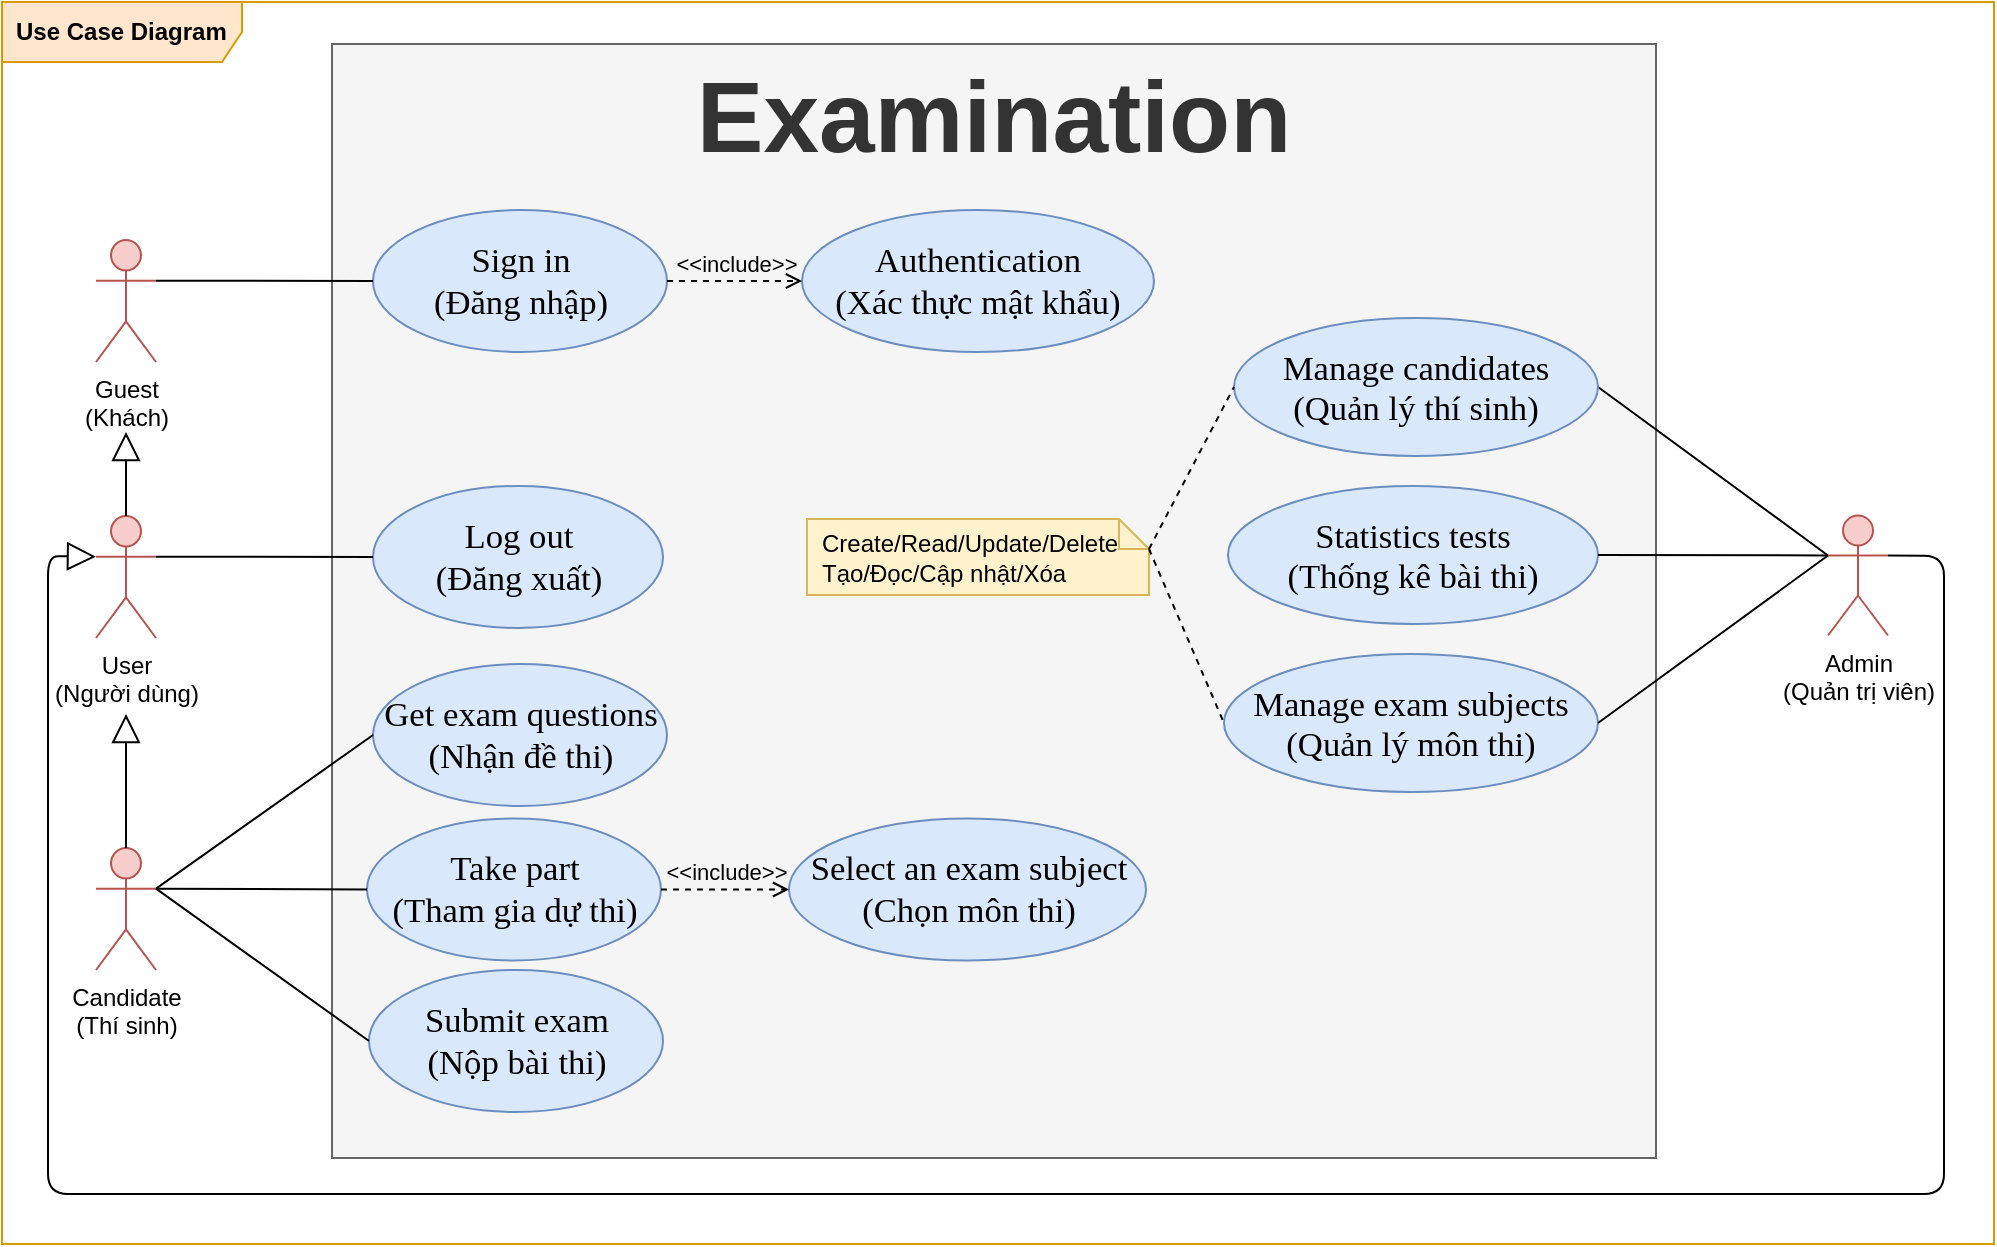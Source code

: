 <mxfile>
    <diagram id="vFwksppeN1v7TlpWI2SC" name="Use Case">
        <mxGraphModel dx="1171" dy="528" grid="0" gridSize="10" guides="1" tooltips="1" connect="1" arrows="1" fold="1" page="0" pageScale="1" pageWidth="827" pageHeight="1169" math="0" shadow="0">
            <root>
                <mxCell id="0"/>
                <mxCell id="1" parent="0"/>
                <mxCell id="3" value="&lt;b&gt;Use Case Diagram&lt;/b&gt;" style="shape=umlFrame;whiteSpace=wrap;html=1;width=120;height=30;boundedLbl=1;verticalAlign=middle;align=left;spacingLeft=5;fillColor=#ffe6cc;strokeColor=#d79b00;swimlaneFillColor=#FFFFFF;" parent="1" vertex="1">
                    <mxGeometry x="388" y="319" width="996" height="621" as="geometry"/>
                </mxCell>
                <mxCell id="4" value="&lt;font style=&quot;font-size: 50px&quot;&gt;Examination&lt;/font&gt;" style="shape=rect;html=1;verticalAlign=top;fontStyle=1;whiteSpace=wrap;align=center;fillColor=#f5f5f5;strokeColor=#666666;fontColor=#333333;" parent="1" vertex="1">
                    <mxGeometry x="553" y="340" width="662" height="557" as="geometry"/>
                </mxCell>
                <mxCell id="7" value="&lt;font face=&quot;times new roman, serif&quot;&gt;&lt;span style=&quot;font-size: 17.333px&quot;&gt;Sign in&lt;br&gt;(Đăng nhập)&lt;/span&gt;&lt;/font&gt;" style="ellipse;whiteSpace=wrap;html=1;fillColor=#dae8fc;strokeColor=#6c8ebf;" parent="1" vertex="1">
                    <mxGeometry x="573.5" y="423" width="147" height="71" as="geometry"/>
                </mxCell>
                <mxCell id="8" value="" style="edgeStyle=none;html=1;endArrow=none;verticalAlign=bottom;entryX=1;entryY=0.333;entryDx=0;entryDy=0;entryPerimeter=0;exitX=0;exitY=0.5;exitDx=0;exitDy=0;" parent="1" source="7" target="28" edge="1">
                    <mxGeometry width="160" relative="1" as="geometry">
                        <mxPoint x="997.5" y="403" as="sourcePoint"/>
                        <mxPoint x="446" y="470" as="targetPoint"/>
                    </mxGeometry>
                </mxCell>
                <mxCell id="11" value="&lt;font face=&quot;times new roman, serif&quot;&gt;&lt;span style=&quot;font-size: 17.333px&quot;&gt;Authentication&lt;br&gt;(Xác thực mật khẩu)&lt;/span&gt;&lt;/font&gt;" style="ellipse;whiteSpace=wrap;html=1;fillColor=#dae8fc;strokeColor=#6c8ebf;" parent="1" vertex="1">
                    <mxGeometry x="788" y="423" width="176" height="71" as="geometry"/>
                </mxCell>
                <mxCell id="12" value="&amp;lt;&amp;lt;include&amp;gt;&amp;gt;" style="edgeStyle=none;html=1;endArrow=open;verticalAlign=bottom;dashed=1;labelBackgroundColor=none;exitX=1;exitY=0.5;exitDx=0;exitDy=0;" parent="1" source="7" target="11" edge="1">
                    <mxGeometry width="160" relative="1" as="geometry">
                        <mxPoint x="317.0" y="270" as="sourcePoint"/>
                        <mxPoint x="921.5" y="710" as="targetPoint"/>
                    </mxGeometry>
                </mxCell>
                <mxCell id="18" value="User&lt;br&gt;(Người dùng)" style="shape=umlActor;verticalLabelPosition=bottom;verticalAlign=top;html=1;fillColor=#f8cecc;strokeColor=#b85450;" parent="1" vertex="1">
                    <mxGeometry x="435" y="576" width="30" height="61" as="geometry"/>
                </mxCell>
                <mxCell id="22" value="&lt;span style=&quot;font-family: &amp;#34;times new roman&amp;#34; , serif ; font-size: 17.333px&quot;&gt;Log out&lt;br&gt;&lt;/span&gt;&lt;font face=&quot;times new roman, serif&quot;&gt;&lt;span style=&quot;font-size: 17.333px&quot;&gt;(Đăng xuất)&lt;br&gt;&lt;/span&gt;&lt;/font&gt;" style="ellipse;whiteSpace=wrap;html=1;fillColor=#dae8fc;strokeColor=#6c8ebf;" parent="1" vertex="1">
                    <mxGeometry x="573.5" y="561" width="145" height="71" as="geometry"/>
                </mxCell>
                <mxCell id="23" value="" style="edgeStyle=none;html=1;endArrow=none;verticalAlign=bottom;exitX=1;exitY=0.333;exitDx=0;exitDy=0;exitPerimeter=0;entryX=0;entryY=0.5;entryDx=0;entryDy=0;" parent="1" source="18" target="22" edge="1">
                    <mxGeometry width="160" relative="1" as="geometry">
                        <mxPoint x="491" y="604" as="sourcePoint"/>
                        <mxPoint x="601" y="651" as="targetPoint"/>
                    </mxGeometry>
                </mxCell>
                <mxCell id="28" value="Guest&lt;br&gt;(Khách)" style="shape=umlActor;verticalLabelPosition=bottom;verticalAlign=top;html=1;fillColor=#f8cecc;strokeColor=#b85450;" parent="1" vertex="1">
                    <mxGeometry x="435" y="438" width="30" height="61" as="geometry"/>
                </mxCell>
                <mxCell id="29" value="" style="edgeStyle=none;html=1;endArrow=block;endFill=0;endSize=12;verticalAlign=bottom;exitX=0.5;exitY=0;exitDx=0;exitDy=0;exitPerimeter=0;" parent="1" source="18" edge="1">
                    <mxGeometry width="160" relative="1" as="geometry">
                        <mxPoint x="665" y="647" as="sourcePoint"/>
                        <mxPoint x="450" y="534" as="targetPoint"/>
                    </mxGeometry>
                </mxCell>
                <mxCell id="40" value="Candidate&lt;br&gt;(Thí sinh)" style="shape=umlActor;verticalLabelPosition=bottom;verticalAlign=top;html=1;fillColor=#f8cecc;strokeColor=#b85450;" parent="1" vertex="1">
                    <mxGeometry x="435" y="742" width="30" height="61" as="geometry"/>
                </mxCell>
                <mxCell id="41" value="&lt;font face=&quot;times new roman, serif&quot;&gt;&lt;span style=&quot;font-size: 17.333px&quot;&gt;Take part&lt;br&gt;(Tham gia dự thi)&lt;/span&gt;&lt;/font&gt;" style="ellipse;whiteSpace=wrap;html=1;fillColor=#dae8fc;strokeColor=#6c8ebf;" parent="1" vertex="1">
                    <mxGeometry x="570.5" y="727.25" width="147" height="71" as="geometry"/>
                </mxCell>
                <mxCell id="42" value="" style="edgeStyle=none;html=1;endArrow=none;verticalAlign=bottom;exitX=0;exitY=0.5;exitDx=0;exitDy=0;entryX=1;entryY=0.333;entryDx=0;entryDy=0;entryPerimeter=0;" parent="1" source="41" target="40" edge="1">
                    <mxGeometry width="160" relative="1" as="geometry">
                        <mxPoint x="419.5" y="812" as="sourcePoint"/>
                        <mxPoint x="529.5" y="678" as="targetPoint"/>
                    </mxGeometry>
                </mxCell>
                <mxCell id="43" value="&lt;font face=&quot;times new roman, serif&quot;&gt;&lt;span style=&quot;font-size: 17.333px&quot;&gt;Select an exam subject&lt;/span&gt;&lt;br&gt;&lt;span style=&quot;font-size: 17.333px&quot;&gt;(Chọn môn thi)&lt;/span&gt;&lt;/font&gt;" style="ellipse;whiteSpace=wrap;html=1;fillColor=#dae8fc;strokeColor=#6c8ebf;" parent="1" vertex="1">
                    <mxGeometry x="781.5" y="727.25" width="178.5" height="71" as="geometry"/>
                </mxCell>
                <mxCell id="44" value="&amp;lt;&amp;lt;include&amp;gt;&amp;gt;" style="edgeStyle=none;html=1;endArrow=open;verticalAlign=bottom;dashed=1;labelBackgroundColor=none;entryX=0;entryY=0.5;entryDx=0;entryDy=0;exitX=1;exitY=0.5;exitDx=0;exitDy=0;" parent="1" source="41" target="43" edge="1">
                    <mxGeometry width="160" relative="1" as="geometry">
                        <mxPoint x="562.5" y="832.25" as="sourcePoint"/>
                        <mxPoint x="722.5" y="832.25" as="targetPoint"/>
                    </mxGeometry>
                </mxCell>
                <mxCell id="93" value="" style="edgeStyle=none;html=1;endArrow=block;endFill=0;endSize=12;verticalAlign=bottom;exitX=0.5;exitY=0;exitDx=0;exitDy=0;exitPerimeter=0;" parent="1" source="40" edge="1">
                    <mxGeometry width="160" relative="1" as="geometry">
                        <mxPoint x="470" y="765" as="sourcePoint"/>
                        <mxPoint x="450" y="675" as="targetPoint"/>
                    </mxGeometry>
                </mxCell>
                <mxCell id="101" value="" style="edgeStyle=none;html=1;endArrow=none;verticalAlign=bottom;exitX=1;exitY=0.5;exitDx=0;exitDy=0;entryX=0;entryY=0.333;entryDx=0;entryDy=0;entryPerimeter=0;" parent="1" source="120" target="106" edge="1">
                    <mxGeometry width="160" relative="1" as="geometry">
                        <mxPoint x="1165" y="596.25" as="sourcePoint"/>
                        <mxPoint x="1175.0" y="747" as="targetPoint"/>
                    </mxGeometry>
                </mxCell>
                <mxCell id="104" value="" style="group" parent="1" vertex="1" connectable="0">
                    <mxGeometry x="1301" y="569.75" width="30" height="90" as="geometry"/>
                </mxCell>
                <mxCell id="105" value="" style="group" parent="104" vertex="1" connectable="0">
                    <mxGeometry width="30" height="90" as="geometry"/>
                </mxCell>
                <mxCell id="106" value="Admin&lt;br&gt;(Quản trị viên)" style="shape=umlActor;verticalLabelPosition=bottom;verticalAlign=top;html=1;fillColor=#f8cecc;strokeColor=#b85450;" parent="105" vertex="1">
                    <mxGeometry y="6" width="30" height="60" as="geometry"/>
                </mxCell>
                <mxCell id="111" value="" style="edgeStyle=none;html=1;endArrow=block;endFill=0;endSize=12;verticalAlign=bottom;exitX=1;exitY=0.333;exitDx=0;exitDy=0;exitPerimeter=0;entryX=0;entryY=0.333;entryDx=0;entryDy=0;entryPerimeter=0;" parent="1" source="106" target="18" edge="1">
                    <mxGeometry width="160" relative="1" as="geometry">
                        <mxPoint x="1746" y="1083" as="sourcePoint"/>
                        <mxPoint x="1745" y="836" as="targetPoint"/>
                        <Array as="points">
                            <mxPoint x="1359" y="596"/>
                            <mxPoint x="1359" y="915"/>
                            <mxPoint x="411" y="915"/>
                            <mxPoint x="411" y="596"/>
                        </Array>
                    </mxGeometry>
                </mxCell>
                <mxCell id="120" value="&lt;span lang=&quot;EN-US&quot; style=&quot;font-size: 13.0pt ; line-height: 115% ; font-family: &amp;#34;times new roman&amp;#34; , serif&quot;&gt;Manage candidates&lt;br&gt;(Quản&lt;/span&gt;&lt;span style=&quot;font-size: 13.0pt ; line-height: 115% ; font-family: &amp;#34;times new roman&amp;#34; , serif&quot;&gt; lý thí sinh)&lt;br&gt;&lt;/span&gt;" style="ellipse;whiteSpace=wrap;html=1;fillColor=#dae8fc;strokeColor=#6c8ebf;" parent="1" vertex="1">
                    <mxGeometry x="1004" y="477" width="182" height="69" as="geometry"/>
                </mxCell>
                <mxCell id="121" value="Create/Read/Update/Delete&#10;Tạo/Đọc/Cập nhật/Xóa" style="shape=note;size=15;spacingLeft=5;align=left;whiteSpace=wrap;fillColor=#fff2cc;strokeColor=#d6b656;" parent="1" vertex="1">
                    <mxGeometry x="790.5" y="577.5" width="171" height="38" as="geometry"/>
                </mxCell>
                <mxCell id="122" value="" style="endArrow=none;dashed=1;html=1;entryX=0;entryY=0.5;entryDx=0;entryDy=0;exitX=0;exitY=0;exitDx=171;exitDy=15;exitPerimeter=0;" parent="1" source="121" target="120" edge="1">
                    <mxGeometry width="50" height="50" relative="1" as="geometry">
                        <mxPoint x="957" y="554.13" as="sourcePoint"/>
                        <mxPoint x="1019" y="554.63" as="targetPoint"/>
                    </mxGeometry>
                </mxCell>
                <mxCell id="2AbSQogmMVi--ld2LGf0-122" value="&lt;span lang=&quot;EN-US&quot; style=&quot;font-size: 13.0pt ; line-height: 115% ; font-family: &amp;#34;times new roman&amp;#34; , serif&quot;&gt;Manage exam subjects&lt;br&gt;(Quản&lt;/span&gt;&lt;span style=&quot;font-size: 13.0pt ; line-height: 115% ; font-family: &amp;#34;times new roman&amp;#34; , serif&quot;&gt; lý môn thi)&lt;br&gt;&lt;/span&gt;" style="ellipse;whiteSpace=wrap;html=1;fillColor=#dae8fc;strokeColor=#6c8ebf;" vertex="1" parent="1">
                    <mxGeometry x="999" y="645" width="187" height="69" as="geometry"/>
                </mxCell>
                <mxCell id="2AbSQogmMVi--ld2LGf0-124" value="" style="endArrow=none;dashed=1;html=1;entryX=0;entryY=0.5;entryDx=0;entryDy=0;exitX=0;exitY=0;exitDx=171;exitDy=15;exitPerimeter=0;" edge="1" source="121" parent="1" target="2AbSQogmMVi--ld2LGf0-122">
                    <mxGeometry width="50" height="50" relative="1" as="geometry">
                        <mxPoint x="957" y="628.88" as="sourcePoint"/>
                        <mxPoint x="1031" y="633.38" as="targetPoint"/>
                    </mxGeometry>
                </mxCell>
                <mxCell id="2AbSQogmMVi--ld2LGf0-125" value="" style="edgeStyle=none;html=1;endArrow=none;verticalAlign=bottom;exitX=1;exitY=0.5;exitDx=0;exitDy=0;entryX=0;entryY=0.333;entryDx=0;entryDy=0;entryPerimeter=0;" edge="1" parent="1" source="2AbSQogmMVi--ld2LGf0-122" target="106">
                    <mxGeometry width="160" relative="1" as="geometry">
                        <mxPoint x="1205" y="605.75" as="sourcePoint"/>
                        <mxPoint x="1311" y="605.75" as="targetPoint"/>
                    </mxGeometry>
                </mxCell>
                <mxCell id="PCvY9RVtnEplVj5DhOxz-122" value="&lt;span lang=&quot;EN-US&quot; style=&quot;font-size: 13.0pt ; line-height: 115% ; font-family: &amp;#34;times new roman&amp;#34; , serif&quot;&gt;Statistics tests&lt;br&gt;(Thống kê&lt;/span&gt;&lt;span style=&quot;font-size: 13.0pt ; line-height: 115% ; font-family: &amp;#34;times new roman&amp;#34; , serif&quot;&gt;&amp;nbsp;bài thi)&lt;br&gt;&lt;/span&gt;" style="ellipse;whiteSpace=wrap;html=1;fillColor=#dae8fc;strokeColor=#6c8ebf;" vertex="1" parent="1">
                    <mxGeometry x="1001" y="561" width="185" height="69" as="geometry"/>
                </mxCell>
                <mxCell id="PCvY9RVtnEplVj5DhOxz-123" value="" style="edgeStyle=none;html=1;endArrow=none;verticalAlign=bottom;exitX=1;exitY=0.5;exitDx=0;exitDy=0;entryX=0;entryY=0.333;entryDx=0;entryDy=0;entryPerimeter=0;" edge="1" parent="1" source="PCvY9RVtnEplVj5DhOxz-122" target="106">
                    <mxGeometry width="160" relative="1" as="geometry">
                        <mxPoint x="1201.5" y="676.44" as="sourcePoint"/>
                        <mxPoint x="1311" y="605.75" as="targetPoint"/>
                    </mxGeometry>
                </mxCell>
                <mxCell id="bOLhH7fUV6sGCiAlFYuq-122" value="&lt;font face=&quot;times new roman, serif&quot;&gt;&lt;span style=&quot;font-size: 17.333px&quot;&gt;Get exam questions&lt;/span&gt;&lt;br&gt;&lt;span style=&quot;font-size: 17.333px&quot;&gt;(Nhận đề thi)&lt;/span&gt;&lt;/font&gt;" style="ellipse;whiteSpace=wrap;html=1;fillColor=#dae8fc;strokeColor=#6c8ebf;" vertex="1" parent="1">
                    <mxGeometry x="573.5" y="650" width="147" height="71" as="geometry"/>
                </mxCell>
                <mxCell id="bOLhH7fUV6sGCiAlFYuq-123" value="&lt;font face=&quot;times new roman, serif&quot;&gt;&lt;span style=&quot;font-size: 17.333px&quot;&gt;Submit exam&lt;br&gt;(&lt;/span&gt;&lt;/font&gt;&lt;span style=&quot;font-family: &amp;#34;times new roman&amp;#34; , serif ; font-size: 17.333px&quot;&gt;Nộp bài thi&lt;/span&gt;&lt;font face=&quot;times new roman, serif&quot;&gt;&lt;span style=&quot;font-size: 17.333px&quot;&gt;)&lt;/span&gt;&lt;/font&gt;" style="ellipse;whiteSpace=wrap;html=1;fillColor=#dae8fc;strokeColor=#6c8ebf;" vertex="1" parent="1">
                    <mxGeometry x="571.5" y="803" width="147" height="71" as="geometry"/>
                </mxCell>
                <mxCell id="bOLhH7fUV6sGCiAlFYuq-124" value="" style="edgeStyle=none;html=1;endArrow=none;verticalAlign=bottom;exitX=0;exitY=0.5;exitDx=0;exitDy=0;entryX=1;entryY=0.333;entryDx=0;entryDy=0;entryPerimeter=0;" edge="1" parent="1" source="bOLhH7fUV6sGCiAlFYuq-122" target="40">
                    <mxGeometry width="160" relative="1" as="geometry">
                        <mxPoint x="580.5" y="772.75" as="sourcePoint"/>
                        <mxPoint x="383" y="725" as="targetPoint"/>
                    </mxGeometry>
                </mxCell>
                <mxCell id="bOLhH7fUV6sGCiAlFYuq-125" value="" style="edgeStyle=none;html=1;endArrow=none;verticalAlign=bottom;exitX=0;exitY=0.5;exitDx=0;exitDy=0;entryX=1;entryY=0.333;entryDx=0;entryDy=0;entryPerimeter=0;" edge="1" parent="1" source="bOLhH7fUV6sGCiAlFYuq-123" target="40">
                    <mxGeometry width="160" relative="1" as="geometry">
                        <mxPoint x="583.5" y="695.5" as="sourcePoint"/>
                        <mxPoint x="475" y="772.333" as="targetPoint"/>
                    </mxGeometry>
                </mxCell>
            </root>
        </mxGraphModel>
    </diagram>
    <diagram id="VcW4fUZPZZoMmt9Khkdq" name="Class">
        <mxGraphModel dx="761" dy="743" grid="0" gridSize="10" guides="1" tooltips="1" connect="1" arrows="1" fold="1" page="0" pageScale="1" pageWidth="827" pageHeight="1169" math="0" shadow="0">
            <root>
                <mxCell id="Jz3qjyxFBSEg-2J9E2p_-0"/>
                <mxCell id="Jz3qjyxFBSEg-2J9E2p_-1" parent="Jz3qjyxFBSEg-2J9E2p_-0"/>
                <mxCell id="TAutXAkVlzBhgAMifwpL-0" value="Biểu đồ lớp" style="shape=umlFrame;whiteSpace=wrap;html=1;width=85;height=24;boundedLbl=1;verticalAlign=middle;align=left;spacingLeft=5;fillColor=#ffe6cc;strokeColor=#d79b00;swimlaneFillColor=#FFFFFF;fontStyle=1" vertex="1" parent="Jz3qjyxFBSEg-2J9E2p_-1">
                    <mxGeometry x="66" y="-115.5" width="1686" height="1030" as="geometry"/>
                </mxCell>
                <mxCell id="TAutXAkVlzBhgAMifwpL-1" value="Khach" style="swimlane;fontStyle=3;align=center;verticalAlign=top;childLayout=stackLayout;horizontal=1;startSize=24;horizontalStack=0;resizeParent=1;resizeParentMax=0;resizeLast=0;collapsible=1;marginBottom=0;fillColor=#fff2cc;strokeColor=#d6b656;gradientColor=#ffd966;" vertex="1" parent="Jz3qjyxFBSEg-2J9E2p_-1">
                    <mxGeometry x="112" y="-82" width="339" height="153" as="geometry">
                        <mxRectangle x="0.5" y="4" width="64" height="26" as="alternateBounds"/>
                    </mxGeometry>
                </mxCell>
                <mxCell id="TAutXAkVlzBhgAMifwpL-2" value="" style="line;strokeWidth=1;fillColor=none;align=left;verticalAlign=middle;spacingTop=-1;spacingLeft=3;spacingRight=3;rotatable=0;labelPosition=right;points=[];portConstraint=eastwest;" vertex="1" parent="TAutXAkVlzBhgAMifwpL-1">
                    <mxGeometry y="24" width="339" height="8" as="geometry"/>
                </mxCell>
                <mxCell id="TAutXAkVlzBhgAMifwpL-3" value="+ xemThongTinPhongKham(): void&#10;+ timKiem(tuKhoa: String)&#10;+ dangNhap(tenNguoiDung: String, matKhau: String): String&#10;- xacThuc(tenNguoiDung: String, matKhau: String): boolean&#10;- xacMinh(tenNguoiDung: String): boolean&#10;+ dangKyTaiKhoan(BenhNhan): BenhNhan&#10;- xacMinh(soDienThoai: String, maXacNhan: String): boolean&#10;+ datLaiMatKhau(matKhau: String, matKhauMoi:String): void" style="text;strokeColor=#6c8ebf;fillColor=#dae8fc;align=left;verticalAlign=top;spacingLeft=4;spacingRight=4;overflow=hidden;rotatable=0;points=[[0,0.5],[1,0.5]];portConstraint=eastwest;fontStyle=0;" vertex="1" parent="TAutXAkVlzBhgAMifwpL-1">
                    <mxGeometry y="32" width="339" height="121" as="geometry"/>
                </mxCell>
                <mxCell id="TAutXAkVlzBhgAMifwpL-4" value="NguoiDung" style="swimlane;fontStyle=1;align=center;verticalAlign=top;childLayout=stackLayout;horizontal=1;startSize=26;horizontalStack=0;resizeParent=1;resizeParentMax=0;resizeLast=0;collapsible=1;marginBottom=0;fillColor=#fff2cc;strokeColor=#d6b656;gradientColor=#ffd966;" vertex="1" parent="Jz3qjyxFBSEg-2J9E2p_-1">
                    <mxGeometry x="112" y="138" width="339" height="202" as="geometry"/>
                </mxCell>
                <mxCell id="TAutXAkVlzBhgAMifwpL-5" value="+ maND: String {id}&#10;- tenNguoiDung: String {unique}&#10;- matKhau: String&#10;- dangDangNhap: boolean = false" style="text;strokeColor=#d79b00;fillColor=#ffe6cc;align=left;verticalAlign=top;spacingLeft=4;spacingRight=4;overflow=hidden;rotatable=0;points=[[0,0.5],[1,0.5]];portConstraint=eastwest;" vertex="1" parent="TAutXAkVlzBhgAMifwpL-4">
                    <mxGeometry y="26" width="339" height="62" as="geometry"/>
                </mxCell>
                <mxCell id="TAutXAkVlzBhgAMifwpL-6" value="" style="line;strokeWidth=1;fillColor=none;align=left;verticalAlign=middle;spacingTop=-1;spacingLeft=3;spacingRight=3;rotatable=0;labelPosition=right;points=[];portConstraint=eastwest;" vertex="1" parent="TAutXAkVlzBhgAMifwpL-4">
                    <mxGeometry y="88" width="339" height="8" as="geometry"/>
                </mxCell>
                <mxCell id="TAutXAkVlzBhgAMifwpL-7" value="+ NguoiDung(String, String)&#10;+ dangXuat(): boolean&#10;+ doiMatKhau(matKhau: String, matKhauMoi: String): boolean&#10;- xacThuc(matKhau: String): boolean&#10;+ xemHoSo(): HoSo&#10;+ chinhSuaHoSo(String, String, int, GioiTinh, String, String,&#10;String): HoSo" style="text;strokeColor=#6c8ebf;fillColor=#dae8fc;align=left;verticalAlign=top;spacingLeft=4;spacingRight=4;overflow=hidden;rotatable=0;points=[[0,0.5],[1,0.5]];portConstraint=eastwest;" vertex="1" parent="TAutXAkVlzBhgAMifwpL-4">
                    <mxGeometry y="96" width="339" height="106" as="geometry"/>
                </mxCell>
                <mxCell id="TAutXAkVlzBhgAMifwpL-8" value="HoSo" style="swimlane;fontStyle=1;align=center;verticalAlign=top;childLayout=stackLayout;horizontal=1;startSize=26;horizontalStack=0;resizeParent=1;resizeParentMax=0;resizeLast=0;collapsible=1;marginBottom=0;fillColor=#fff2cc;strokeColor=#d6b656;gradientColor=#ffd966;" vertex="1" parent="Jz3qjyxFBSEg-2J9E2p_-1">
                    <mxGeometry x="562" y="154" width="122" height="190" as="geometry"/>
                </mxCell>
                <mxCell id="TAutXAkVlzBhgAMifwpL-9" value="+ maHS: String {id}&#10;- ten: String&#10;- ho: String&#10;- ngaySinh: Date&#10;- gioiTinh: GioiTinh&#10;- soDienThoai: String&#10;- diaChi: String&#10;- maND: String" style="text;strokeColor=#d79b00;fillColor=#ffe6cc;align=left;verticalAlign=top;spacingLeft=4;spacingRight=4;overflow=hidden;rotatable=0;points=[[0,0.5],[1,0.5]];portConstraint=eastwest;" vertex="1" parent="TAutXAkVlzBhgAMifwpL-8">
                    <mxGeometry y="26" width="122" height="119" as="geometry"/>
                </mxCell>
                <mxCell id="TAutXAkVlzBhgAMifwpL-10" value="" style="line;strokeWidth=1;fillColor=none;align=left;verticalAlign=middle;spacingTop=-1;spacingLeft=3;spacingRight=3;rotatable=0;labelPosition=right;points=[];portConstraint=eastwest;" vertex="1" parent="TAutXAkVlzBhgAMifwpL-8">
                    <mxGeometry y="145" width="122" height="8" as="geometry"/>
                </mxCell>
                <mxCell id="TAutXAkVlzBhgAMifwpL-11" value="+ HoSo()&#10;+ getTuoi(): int" style="text;strokeColor=#6c8ebf;fillColor=#dae8fc;align=left;verticalAlign=top;spacingLeft=4;spacingRight=4;overflow=hidden;rotatable=0;points=[[0,0.5],[1,0.5]];portConstraint=eastwest;fontStyle=0" vertex="1" parent="TAutXAkVlzBhgAMifwpL-8">
                    <mxGeometry y="153" width="122" height="37" as="geometry"/>
                </mxCell>
                <mxCell id="TAutXAkVlzBhgAMifwpL-12" value="BenhNhan" style="swimlane;fontStyle=1;align=center;verticalAlign=top;childLayout=stackLayout;horizontal=1;startSize=26;horizontalStack=0;resizeParent=1;resizeParentMax=0;resizeLast=0;collapsible=1;marginBottom=0;fillColor=#fff2cc;strokeColor=#d6b656;gradientColor=#ffd966;" vertex="1" parent="Jz3qjyxFBSEg-2J9E2p_-1">
                    <mxGeometry x="113" y="395" width="339" height="220" as="geometry"/>
                </mxCell>
                <mxCell id="TAutXAkVlzBhgAMifwpL-13" value="+ maBN: String {id}&#10;- soBaoHiemYTe: String&#10;- biKhoa: boolean" style="text;strokeColor=#d79b00;fillColor=#ffe6cc;align=left;verticalAlign=top;spacingLeft=4;spacingRight=4;overflow=hidden;rotatable=0;points=[[0,0.5],[1,0.5]];portConstraint=eastwest;" vertex="1" parent="TAutXAkVlzBhgAMifwpL-12">
                    <mxGeometry y="26" width="339" height="52" as="geometry"/>
                </mxCell>
                <mxCell id="TAutXAkVlzBhgAMifwpL-14" value="" style="line;strokeWidth=1;fillColor=none;align=left;verticalAlign=middle;spacingTop=-1;spacingLeft=3;spacingRight=3;rotatable=0;labelPosition=right;points=[];portConstraint=eastwest;" vertex="1" parent="TAutXAkVlzBhgAMifwpL-12">
                    <mxGeometry y="78" width="339" height="8" as="geometry"/>
                </mxCell>
                <mxCell id="TAutXAkVlzBhgAMifwpL-15" value="+ BenhNhan(String, String, String)&#10;+ dangKyKhamBenh(): boolean&#10;+ huy(): boolean&#10;- chonLichKham(): LichKham&#10;+ xemDonThuoc(matKhau: String, matKhauMoi: String): void&#10;+ in(): void&#10;+ thanhToanDonThuoc(): boolean&#10;- thanhToanBangThe(): boolean&#10;- thanhToanBangMoMo(): boolean" style="text;strokeColor=#6c8ebf;fillColor=#dae8fc;align=left;verticalAlign=top;spacingLeft=4;spacingRight=4;overflow=hidden;rotatable=0;points=[[0,0.5],[1,0.5]];portConstraint=eastwest;fontStyle=0" vertex="1" parent="TAutXAkVlzBhgAMifwpL-12">
                    <mxGeometry y="86" width="339" height="134" as="geometry"/>
                </mxCell>
                <mxCell id="TAutXAkVlzBhgAMifwpL-16" value="&lt;p style=&quot;margin: 0px ; margin-top: 4px ; text-align: center&quot;&gt;&amp;lt;&amp;lt;enumeration&amp;gt;&amp;gt;&lt;br&gt;&lt;b&gt;GioiTinh&lt;/b&gt;&lt;/p&gt;&lt;hr&gt;&lt;p style=&quot;margin: 0px ; margin-left: 8px ; text-align: left&quot;&gt;Nam&lt;br&gt;Nu&lt;/p&gt;" style="shape=rect;html=1;overflow=fill;whiteSpace=wrap;fillColor=#e1d5e7;strokeColor=#9673a6;" vertex="1" parent="Jz3qjyxFBSEg-2J9E2p_-1">
                    <mxGeometry x="738" y="200.5" width="114" height="78" as="geometry"/>
                </mxCell>
                <mxCell id="TAutXAkVlzBhgAMifwpL-17" value="" style="endArrow=block;endSize=16;endFill=0;html=1;exitX=0.5;exitY=0;exitDx=0;exitDy=0;entryX=0.498;entryY=0.998;entryDx=0;entryDy=0;entryPerimeter=0;" edge="1" parent="Jz3qjyxFBSEg-2J9E2p_-1" source="TAutXAkVlzBhgAMifwpL-4" target="TAutXAkVlzBhgAMifwpL-3">
                    <mxGeometry width="160" relative="1" as="geometry">
                        <mxPoint x="306" y="210" as="sourcePoint"/>
                        <mxPoint x="260" y="165" as="targetPoint"/>
                    </mxGeometry>
                </mxCell>
                <mxCell id="TAutXAkVlzBhgAMifwpL-18" value="" style="endArrow=block;endSize=16;endFill=0;html=1;exitX=0.5;exitY=0;exitDx=0;exitDy=0;entryX=0.502;entryY=0.997;entryDx=0;entryDy=0;entryPerimeter=0;" edge="1" parent="Jz3qjyxFBSEg-2J9E2p_-1" source="TAutXAkVlzBhgAMifwpL-12" target="TAutXAkVlzBhgAMifwpL-7">
                    <mxGeometry width="160" relative="1" as="geometry">
                        <mxPoint x="246" y="398" as="sourcePoint"/>
                        <mxPoint x="327" y="383" as="targetPoint"/>
                    </mxGeometry>
                </mxCell>
                <mxCell id="TAutXAkVlzBhgAMifwpL-19" value="LichKham" style="swimlane;fontStyle=1;align=center;verticalAlign=top;childLayout=stackLayout;horizontal=1;startSize=24;horizontalStack=0;resizeParent=1;resizeParentMax=0;resizeLast=0;collapsible=1;marginBottom=0;fillColor=#fff2cc;strokeColor=#d6b656;gradientColor=#ffd966;" vertex="1" parent="Jz3qjyxFBSEg-2J9E2p_-1">
                    <mxGeometry x="561" y="406" width="122" height="131" as="geometry"/>
                </mxCell>
                <mxCell id="TAutXAkVlzBhgAMifwpL-20" value="+ soThuTu: int {id}&#10;- ngayKham: Date&#10;- buoi: Buoi" style="text;strokeColor=#d79b00;fillColor=#ffe6cc;align=left;verticalAlign=top;spacingLeft=4;spacingRight=4;overflow=hidden;rotatable=0;points=[[0,0.5],[1,0.5]];portConstraint=eastwest;" vertex="1" parent="TAutXAkVlzBhgAMifwpL-19">
                    <mxGeometry y="24" width="122" height="50" as="geometry"/>
                </mxCell>
                <mxCell id="TAutXAkVlzBhgAMifwpL-21" value="" style="line;strokeWidth=1;fillColor=none;align=left;verticalAlign=middle;spacingTop=-1;spacingLeft=3;spacingRight=3;rotatable=0;labelPosition=right;points=[];portConstraint=eastwest;" vertex="1" parent="TAutXAkVlzBhgAMifwpL-19">
                    <mxGeometry y="74" width="122" height="8" as="geometry"/>
                </mxCell>
                <mxCell id="TAutXAkVlzBhgAMifwpL-22" value="+ LichKham(&#10;ngay: Date,&#10;buoi: Buoi)" style="text;strokeColor=#6c8ebf;fillColor=#dae8fc;align=left;verticalAlign=top;spacingLeft=4;spacingRight=4;overflow=hidden;rotatable=0;points=[[0,0.5],[1,0.5]];portConstraint=eastwest;fontStyle=0" vertex="1" parent="TAutXAkVlzBhgAMifwpL-19">
                    <mxGeometry y="82" width="122" height="49" as="geometry"/>
                </mxCell>
                <mxCell id="TAutXAkVlzBhgAMifwpL-23" value="&lt;p style=&quot;margin: 0px ; margin-top: 4px ; text-align: center&quot;&gt;&amp;lt;&amp;lt;enumeration&amp;gt;&amp;gt;&lt;br&gt;&lt;b&gt;Buoi&lt;/b&gt;&lt;/p&gt;&lt;hr&gt;&lt;p style=&quot;margin: 0px ; margin-left: 8px ; text-align: left&quot;&gt;Sang&lt;br&gt;Chieu&lt;/p&gt;" style="shape=rect;html=1;overflow=fill;whiteSpace=wrap;fillColor=#e1d5e7;strokeColor=#9673a6;" vertex="1" parent="Jz3qjyxFBSEg-2J9E2p_-1">
                    <mxGeometry x="738" y="406" width="114" height="78" as="geometry"/>
                </mxCell>
                <mxCell id="TAutXAkVlzBhgAMifwpL-24" value="QuanTriVien" style="swimlane;fontStyle=1;align=center;verticalAlign=top;childLayout=stackLayout;horizontal=1;startSize=26;horizontalStack=0;resizeParent=1;resizeParentMax=0;resizeLast=0;collapsible=1;marginBottom=0;fillColor=#fff2cc;strokeColor=#d6b656;gradientColor=#ffd966;" vertex="1" parent="Jz3qjyxFBSEg-2J9E2p_-1">
                    <mxGeometry x="112" y="684" width="339" height="195" as="geometry"/>
                </mxCell>
                <mxCell id="TAutXAkVlzBhgAMifwpL-25" value="# maQTV: String {id}" style="text;strokeColor=#d79b00;fillColor=#ffe6cc;align=left;verticalAlign=top;spacingLeft=4;spacingRight=4;overflow=hidden;rotatable=0;points=[[0,0.5],[1,0.5]];portConstraint=eastwest;" vertex="1" parent="TAutXAkVlzBhgAMifwpL-24">
                    <mxGeometry y="26" width="339" height="26" as="geometry"/>
                </mxCell>
                <mxCell id="TAutXAkVlzBhgAMifwpL-26" value="" style="line;strokeWidth=1;fillColor=none;align=left;verticalAlign=middle;spacingTop=-1;spacingLeft=3;spacingRight=3;rotatable=0;labelPosition=right;points=[];portConstraint=eastwest;" vertex="1" parent="TAutXAkVlzBhgAMifwpL-24">
                    <mxGeometry y="52" width="339" height="8" as="geometry"/>
                </mxCell>
                <mxCell id="TAutXAkVlzBhgAMifwpL-27" value="+ QuanTriVien(String, String, String)&#10;+ xemHoSo(maND: String): HoSo&#10;+ taoTaiKhoan(NhanVien): NhanVien&#10;+ quanLyTaiKhoan(maND: String): void&#10;+ xoaTaiKhoan(maND: String): boolean&#10;+ khoaTaiKhoan(maND: String, biKhoa: boolean): boolean&#10;+ doiMatKhau(matKhau: String): boolean&#10;+ thongKe(thoiDiemBatDau: Date, thoiDiemKetThuc: Date,&#10;loaiSanPham: LoaiSanPham): ArrayList&lt;SanPham&gt;" style="text;strokeColor=#6c8ebf;fillColor=#dae8fc;align=left;verticalAlign=top;spacingLeft=4;spacingRight=4;overflow=hidden;rotatable=0;points=[[0,0.5],[1,0.5]];portConstraint=eastwest;fontStyle=0" vertex="1" parent="TAutXAkVlzBhgAMifwpL-24">
                    <mxGeometry y="60" width="339" height="135" as="geometry"/>
                </mxCell>
                <mxCell id="TAutXAkVlzBhgAMifwpL-28" value="" style="endArrow=block;endSize=16;endFill=0;html=1;exitX=0.5;exitY=0;exitDx=0;exitDy=0;entryX=0.5;entryY=1;entryDx=0;entryDy=0;entryPerimeter=0;" edge="1" parent="Jz3qjyxFBSEg-2J9E2p_-1" source="TAutXAkVlzBhgAMifwpL-24" target="TAutXAkVlzBhgAMifwpL-15">
                    <mxGeometry width="160" relative="1" as="geometry">
                        <mxPoint x="219" y="679" as="sourcePoint"/>
                        <mxPoint x="283" y="624" as="targetPoint"/>
                    </mxGeometry>
                </mxCell>
                <mxCell id="TAutXAkVlzBhgAMifwpL-29" value="YTa" style="swimlane;fontStyle=1;align=center;verticalAlign=top;childLayout=stackLayout;horizontal=1;startSize=26;horizontalStack=0;resizeParent=1;resizeParentMax=0;resizeLast=0;collapsible=1;marginBottom=0;fillColor=#fff2cc;strokeColor=#d6b656;gradientColor=#ffd966;" vertex="1" parent="Jz3qjyxFBSEg-2J9E2p_-1">
                    <mxGeometry x="1285" y="11" width="308" height="84" as="geometry"/>
                </mxCell>
                <mxCell id="TAutXAkVlzBhgAMifwpL-30" value="" style="line;strokeWidth=1;fillColor=none;align=left;verticalAlign=middle;spacingTop=-1;spacingLeft=3;spacingRight=3;rotatable=0;labelPosition=right;points=[];portConstraint=eastwest;" vertex="1" parent="TAutXAkVlzBhgAMifwpL-29">
                    <mxGeometry y="26" width="308" height="8" as="geometry"/>
                </mxCell>
                <mxCell id="TAutXAkVlzBhgAMifwpL-31" value="+YTa(maNV: String)&#10;+ xemLichKham(soThuTu: int): LichKham&#10;+ xemDanhSachLichKham(Date, Buoi): List&lt;LichKham&gt;" style="text;strokeColor=#6c8ebf;fillColor=#dae8fc;align=left;verticalAlign=top;spacingLeft=4;spacingRight=4;overflow=hidden;rotatable=0;points=[[0,0.5],[1,0.5]];portConstraint=eastwest;" vertex="1" parent="TAutXAkVlzBhgAMifwpL-29">
                    <mxGeometry y="34" width="308" height="50" as="geometry"/>
                </mxCell>
                <mxCell id="TAutXAkVlzBhgAMifwpL-32" value="DonThuoc" style="swimlane;fontStyle=1;align=center;verticalAlign=top;childLayout=stackLayout;horizontal=1;startSize=26;horizontalStack=0;resizeParent=1;resizeParentMax=0;resizeLast=0;collapsible=1;marginBottom=0;fillColor=#fff2cc;strokeColor=#d6b656;gradientColor=#ffd966;" vertex="1" parent="Jz3qjyxFBSEg-2J9E2p_-1">
                    <mxGeometry x="872" y="165" width="332" height="176" as="geometry"/>
                </mxCell>
                <mxCell id="TAutXAkVlzBhgAMifwpL-33" value="+ maDT: String {id}&#10;- chuanDoan: String&#10;- danhSachChiTietThuoc: List&lt;ChiTietThuoc&gt;&#10;- loiDan: String&#10;- ngayTaiKham: Date&#10;- maBS: String&#10;- maBN: String" style="text;strokeColor=#d79b00;fillColor=#ffe6cc;align=left;verticalAlign=top;spacingLeft=4;spacingRight=4;overflow=hidden;rotatable=0;points=[[0,0.5],[1,0.5]];portConstraint=eastwest;" vertex="1" parent="TAutXAkVlzBhgAMifwpL-32">
                    <mxGeometry y="26" width="332" height="104" as="geometry"/>
                </mxCell>
                <mxCell id="TAutXAkVlzBhgAMifwpL-34" value="" style="line;strokeWidth=1;fillColor=none;align=left;verticalAlign=middle;spacingTop=-1;spacingLeft=3;spacingRight=3;rotatable=0;labelPosition=right;points=[];portConstraint=eastwest;" vertex="1" parent="TAutXAkVlzBhgAMifwpL-32">
                    <mxGeometry y="130" width="332" height="8" as="geometry"/>
                </mxCell>
                <mxCell id="TAutXAkVlzBhgAMifwpL-35" value="+ DonThuoc(String, List&lt;ChiTietThuoc&gt;, String, Date, String)&#10;+ DonThuoc(String, List&lt;ChiTietThuoc&gt;, Date, String)" style="text;strokeColor=#6c8ebf;fillColor=#dae8fc;align=left;verticalAlign=top;spacingLeft=4;spacingRight=4;overflow=hidden;rotatable=0;points=[[0,0.5],[1,0.5]];portConstraint=eastwest;" vertex="1" parent="TAutXAkVlzBhgAMifwpL-32">
                    <mxGeometry y="138" width="332" height="38" as="geometry"/>
                </mxCell>
                <mxCell id="TAutXAkVlzBhgAMifwpL-36" value="Thuoc" style="swimlane;fontStyle=1;align=center;verticalAlign=top;childLayout=stackLayout;horizontal=1;startSize=26;horizontalStack=0;resizeParent=1;resizeParentMax=0;resizeLast=0;collapsible=1;marginBottom=0;fillColor=#fff2cc;strokeColor=#d6b656;gradientColor=#ffd966;" vertex="1" parent="Jz3qjyxFBSEg-2J9E2p_-1">
                    <mxGeometry x="872" y="607" width="331" height="119" as="geometry"/>
                </mxCell>
                <mxCell id="TAutXAkVlzBhgAMifwpL-37" value="+ maT: String {id}&#10;- ngaySanXuat: Date&#10;- hanSuDung: Date&#10;- maTK: String" style="text;strokeColor=#d79b00;fillColor=#ffe6cc;align=left;verticalAlign=top;spacingLeft=4;spacingRight=4;overflow=hidden;rotatable=0;points=[[0,0.5],[1,0.5]];portConstraint=eastwest;" vertex="1" parent="TAutXAkVlzBhgAMifwpL-36">
                    <mxGeometry y="26" width="331" height="62" as="geometry"/>
                </mxCell>
                <mxCell id="TAutXAkVlzBhgAMifwpL-38" value="" style="line;strokeWidth=1;fillColor=none;align=left;verticalAlign=middle;spacingTop=-1;spacingLeft=3;spacingRight=3;rotatable=0;labelPosition=right;points=[];portConstraint=eastwest;" vertex="1" parent="TAutXAkVlzBhgAMifwpL-36">
                    <mxGeometry y="88" width="331" height="8" as="geometry"/>
                </mxCell>
                <mxCell id="TAutXAkVlzBhgAMifwpL-39" value="+ Thuoc(String, String, String, int, int, int, int, Date, Date)" style="text;strokeColor=#6c8ebf;fillColor=#dae8fc;align=left;verticalAlign=top;spacingLeft=4;spacingRight=4;overflow=hidden;rotatable=0;points=[[0,0.5],[1,0.5]];portConstraint=eastwest;" vertex="1" parent="TAutXAkVlzBhgAMifwpL-36">
                    <mxGeometry y="96" width="331" height="23" as="geometry"/>
                </mxCell>
                <mxCell id="TAutXAkVlzBhgAMifwpL-40" value="ChiTietThuoc" style="swimlane;fontStyle=1;align=center;verticalAlign=top;childLayout=stackLayout;horizontal=1;startSize=26;horizontalStack=0;resizeParent=1;resizeParentMax=0;resizeLast=0;collapsible=1;marginBottom=0;fillColor=#fff2cc;strokeColor=#d6b656;gradientColor=#ffd966;" vertex="1" parent="Jz3qjyxFBSEg-2J9E2p_-1">
                    <mxGeometry x="872" y="422" width="332" height="110" as="geometry"/>
                </mxCell>
                <mxCell id="TAutXAkVlzBhgAMifwpL-41" value="- maT: String {id}&#10;- soLan: int&#10;- soVien: int" style="text;strokeColor=#d79b00;fillColor=#ffe6cc;align=left;verticalAlign=top;spacingLeft=4;spacingRight=4;overflow=hidden;rotatable=0;points=[[0,0.5],[1,0.5]];portConstraint=eastwest;" vertex="1" parent="TAutXAkVlzBhgAMifwpL-40">
                    <mxGeometry y="26" width="332" height="50" as="geometry"/>
                </mxCell>
                <mxCell id="TAutXAkVlzBhgAMifwpL-42" value="" style="line;strokeWidth=1;fillColor=none;align=left;verticalAlign=middle;spacingTop=-1;spacingLeft=3;spacingRight=3;rotatable=0;labelPosition=right;points=[];portConstraint=eastwest;" vertex="1" parent="TAutXAkVlzBhgAMifwpL-40">
                    <mxGeometry y="76" width="332" height="8" as="geometry"/>
                </mxCell>
                <mxCell id="TAutXAkVlzBhgAMifwpL-43" value="+ ChiTietThuoc(int, int)" style="text;strokeColor=#6c8ebf;fillColor=#dae8fc;align=left;verticalAlign=top;spacingLeft=4;spacingRight=4;overflow=hidden;rotatable=0;points=[[0,0.5],[1,0.5]];portConstraint=eastwest;fontStyle=0" vertex="1" parent="TAutXAkVlzBhgAMifwpL-40">
                    <mxGeometry y="84" width="332" height="26" as="geometry"/>
                </mxCell>
                <mxCell id="TAutXAkVlzBhgAMifwpL-44" value="BacSi" style="swimlane;fontStyle=1;align=center;verticalAlign=top;childLayout=stackLayout;horizontal=1;startSize=26;horizontalStack=0;resizeParent=1;resizeParentMax=0;resizeLast=0;collapsible=1;marginBottom=0;fillColor=#fff2cc;strokeColor=#d6b656;gradientColor=#ffd966;" vertex="1" parent="Jz3qjyxFBSEg-2J9E2p_-1">
                    <mxGeometry x="1285.5" y="165" width="307.5" height="99" as="geometry"/>
                </mxCell>
                <mxCell id="TAutXAkVlzBhgAMifwpL-45" value="" style="line;strokeWidth=1;fillColor=none;align=left;verticalAlign=middle;spacingTop=-1;spacingLeft=3;spacingRight=3;rotatable=0;labelPosition=right;points=[];portConstraint=eastwest;" vertex="1" parent="TAutXAkVlzBhgAMifwpL-44">
                    <mxGeometry y="26" width="307.5" height="8" as="geometry"/>
                </mxCell>
                <mxCell id="TAutXAkVlzBhgAMifwpL-46" value="+ BacSi(maNV: String)&#10;+ xemHoSoBenhNhan(): BenhNhan&#10;+ quanLyDonThuoc(): void&#10;- quanLyChiTietThuoc(): void" style="text;strokeColor=#6c8ebf;fillColor=#dae8fc;align=left;verticalAlign=top;spacingLeft=4;spacingRight=4;overflow=hidden;rotatable=0;points=[[0,0.5],[1,0.5]];portConstraint=eastwest;fontStyle=0" vertex="1" parent="TAutXAkVlzBhgAMifwpL-44">
                    <mxGeometry y="34" width="307.5" height="65" as="geometry"/>
                </mxCell>
                <mxCell id="TAutXAkVlzBhgAMifwpL-47" value="NhanVien" style="swimlane;fontStyle=1;align=center;verticalAlign=top;childLayout=stackLayout;horizontal=1;startSize=26;horizontalStack=0;resizeParent=1;resizeParentMax=0;resizeLast=0;collapsible=1;marginBottom=0;fillColor=#fff2cc;strokeColor=#d6b656;gradientColor=#ffd966;" vertex="1" parent="Jz3qjyxFBSEg-2J9E2p_-1">
                    <mxGeometry x="1390.5" y="304" width="307.5" height="160" as="geometry"/>
                </mxCell>
                <mxCell id="TAutXAkVlzBhgAMifwpL-48" value="+ maNV: String {id}&#10;- maQTV: String&#10;- chucDanh: ChucDanh&#10;- soBuoiLamViec: int = 0&#10;- biKhoa: boolean" style="text;strokeColor=#d79b00;fillColor=#ffe6cc;align=left;verticalAlign=top;spacingLeft=4;spacingRight=4;overflow=hidden;rotatable=0;points=[[0,0.5],[1,0.5]];portConstraint=eastwest;" vertex="1" parent="TAutXAkVlzBhgAMifwpL-47">
                    <mxGeometry y="26" width="307.5" height="76" as="geometry"/>
                </mxCell>
                <mxCell id="TAutXAkVlzBhgAMifwpL-49" value="" style="line;strokeWidth=1;fillColor=none;align=left;verticalAlign=middle;spacingTop=-1;spacingLeft=3;spacingRight=3;rotatable=0;labelPosition=right;points=[];portConstraint=eastwest;" vertex="1" parent="TAutXAkVlzBhgAMifwpL-47">
                    <mxGeometry y="102" width="307.5" height="8" as="geometry"/>
                </mxCell>
                <mxCell id="TAutXAkVlzBhgAMifwpL-50" value="+ diemDanh(): void&#10;- diemDanhVaoCa(thoiDiem: LocalDateTime): boolean&#10;- diemDanhTanCa(thoiDiem: LocalDateTime): boolean" style="text;strokeColor=#6c8ebf;fillColor=#dae8fc;align=left;verticalAlign=top;spacingLeft=4;spacingRight=4;overflow=hidden;rotatable=0;points=[[0,0.5],[1,0.5]];portConstraint=eastwest;fontStyle=0" vertex="1" parent="TAutXAkVlzBhgAMifwpL-47">
                    <mxGeometry y="110" width="307.5" height="50" as="geometry"/>
                </mxCell>
                <mxCell id="TAutXAkVlzBhgAMifwpL-51" value="" style="endArrow=block;endSize=16;endFill=0;html=1;entryX=1;entryY=0;entryDx=0;entryDy=0;exitX=0.997;exitY=0.029;exitDx=0;exitDy=0;exitPerimeter=0;" edge="1" parent="Jz3qjyxFBSEg-2J9E2p_-1" source="TAutXAkVlzBhgAMifwpL-31" target="TAutXAkVlzBhgAMifwpL-47">
                    <mxGeometry width="160" relative="1" as="geometry">
                        <mxPoint x="1608" y="88" as="sourcePoint"/>
                        <mxPoint x="1613" y="284" as="targetPoint"/>
                    </mxGeometry>
                </mxCell>
                <mxCell id="TAutXAkVlzBhgAMifwpL-52" value="" style="endArrow=block;endSize=16;endFill=0;html=1;exitX=0.998;exitY=0.172;exitDx=0;exitDy=0;exitPerimeter=0;entryX=0.951;entryY=0.011;entryDx=0;entryDy=0;entryPerimeter=0;" edge="1" parent="Jz3qjyxFBSEg-2J9E2p_-1" source="TAutXAkVlzBhgAMifwpL-46" target="TAutXAkVlzBhgAMifwpL-47">
                    <mxGeometry width="160" relative="1" as="geometry">
                        <mxPoint x="1562.307" y="250.668" as="sourcePoint"/>
                        <mxPoint x="1588" y="354" as="targetPoint"/>
                    </mxGeometry>
                </mxCell>
                <mxCell id="TAutXAkVlzBhgAMifwpL-53" value="DuocSi" style="swimlane;fontStyle=1;align=center;verticalAlign=top;childLayout=stackLayout;horizontal=1;startSize=26;horizontalStack=0;resizeParent=1;resizeParentMax=0;resizeLast=0;collapsible=1;marginBottom=0;fillColor=#fff2cc;strokeColor=#d6b656;gradientColor=#ffd966;" vertex="1" parent="Jz3qjyxFBSEg-2J9E2p_-1">
                    <mxGeometry x="1279" y="521" width="307.5" height="111" as="geometry"/>
                </mxCell>
                <mxCell id="TAutXAkVlzBhgAMifwpL-54" value="" style="line;strokeWidth=1;fillColor=none;align=left;verticalAlign=middle;spacingTop=-1;spacingLeft=3;spacingRight=3;rotatable=0;labelPosition=right;points=[];portConstraint=eastwest;" vertex="1" parent="TAutXAkVlzBhgAMifwpL-53">
                    <mxGeometry y="26" width="307.5" height="8" as="geometry"/>
                </mxCell>
                <mxCell id="TAutXAkVlzBhgAMifwpL-55" value="+ DuocSi(maNV)&#10;+ xemDonThuoc(maBN: String): DonThuoc&#10;- in(): void&#10;+ quanLyQuanThuoc(): void&#10;- capNhatSoLuong(maSP: String, xuat: int): boolean" style="text;strokeColor=#6c8ebf;fillColor=#dae8fc;align=left;verticalAlign=top;spacingLeft=4;spacingRight=4;overflow=hidden;rotatable=0;points=[[0,0.5],[1,0.5]];portConstraint=eastwest;fontStyle=0" vertex="1" parent="TAutXAkVlzBhgAMifwpL-53">
                    <mxGeometry y="34" width="307.5" height="77" as="geometry"/>
                </mxCell>
                <mxCell id="TAutXAkVlzBhgAMifwpL-56" value="SanPham" style="swimlane;fontStyle=1;align=center;verticalAlign=top;childLayout=stackLayout;horizontal=1;startSize=26;horizontalStack=0;resizeParent=1;resizeParentMax=0;resizeLast=0;collapsible=1;marginBottom=0;fillColor=#fff2cc;strokeColor=#d6b656;gradientColor=#ffd966;" vertex="1" parent="Jz3qjyxFBSEg-2J9E2p_-1">
                    <mxGeometry x="519" y="656" width="277" height="188" as="geometry"/>
                </mxCell>
                <mxCell id="TAutXAkVlzBhgAMifwpL-57" value="+ maSP: String {id}&#10;- ten: String&#10;- loaiSanPham: LoaiSanPham&#10;- congDung: String&#10;- cachDung: String&#10;- gia: int&#10;- soLuongNhap: int&#10;- soLuongXuat: int&#10;-/ soLuongTon: int" style="text;strokeColor=#d79b00;fillColor=#ffe6cc;align=left;verticalAlign=top;spacingLeft=4;spacingRight=4;overflow=hidden;rotatable=0;points=[[0,0.5],[1,0.5]];portConstraint=eastwest;fontStyle=0" vertex="1" parent="TAutXAkVlzBhgAMifwpL-56">
                    <mxGeometry y="26" width="277" height="131" as="geometry"/>
                </mxCell>
                <mxCell id="TAutXAkVlzBhgAMifwpL-58" value="" style="line;strokeWidth=1;fillColor=none;align=left;verticalAlign=middle;spacingTop=-1;spacingLeft=3;spacingRight=3;rotatable=0;labelPosition=right;points=[];portConstraint=eastwest;" vertex="1" parent="TAutXAkVlzBhgAMifwpL-56">
                    <mxGeometry y="157" width="277" height="8" as="geometry"/>
                </mxCell>
                <mxCell id="TAutXAkVlzBhgAMifwpL-59" value="+ SanPham(String, String, String, int, int, int, int)" style="text;strokeColor=#6c8ebf;fillColor=#dae8fc;align=left;verticalAlign=top;spacingLeft=4;spacingRight=4;overflow=hidden;rotatable=0;points=[[0,0.5],[1,0.5]];portConstraint=eastwest;fontStyle=0" vertex="1" parent="TAutXAkVlzBhgAMifwpL-56">
                    <mxGeometry y="165" width="277" height="23" as="geometry"/>
                </mxCell>
                <mxCell id="TAutXAkVlzBhgAMifwpL-60" value="" style="endArrow=block;endSize=16;endFill=0;html=1;exitX=0.002;exitY=1.001;exitDx=0;exitDy=0;exitPerimeter=0;entryX=1;entryY=0.5;entryDx=0;entryDy=0;" edge="1" parent="Jz3qjyxFBSEg-2J9E2p_-1" source="TAutXAkVlzBhgAMifwpL-73" target="TAutXAkVlzBhgAMifwpL-57">
                    <mxGeometry width="160" relative="1" as="geometry">
                        <mxPoint x="855.369" y="815.907" as="sourcePoint"/>
                        <mxPoint x="789" y="719" as="targetPoint"/>
                    </mxGeometry>
                </mxCell>
                <mxCell id="TAutXAkVlzBhgAMifwpL-61" value="" style="endArrow=block;endSize=16;endFill=0;html=1;exitX=0;exitY=0.5;exitDx=0;exitDy=0;entryX=1;entryY=0.5;entryDx=0;entryDy=0;" edge="1" parent="Jz3qjyxFBSEg-2J9E2p_-1" source="TAutXAkVlzBhgAMifwpL-37" target="TAutXAkVlzBhgAMifwpL-57">
                    <mxGeometry width="160" relative="1" as="geometry">
                        <mxPoint x="812" y="629" as="sourcePoint"/>
                        <mxPoint x="821" y="716" as="targetPoint"/>
                    </mxGeometry>
                </mxCell>
                <mxCell id="TAutXAkVlzBhgAMifwpL-62" value="ThuKho" style="swimlane;fontStyle=1;align=center;verticalAlign=top;childLayout=stackLayout;horizontal=1;startSize=26;horizontalStack=0;resizeParent=1;resizeParentMax=0;resizeLast=0;collapsible=1;marginBottom=0;fillColor=#fff2cc;strokeColor=#d6b656;gradientColor=#ffd966;" vertex="1" parent="Jz3qjyxFBSEg-2J9E2p_-1">
                    <mxGeometry x="1279" y="689" width="305.5" height="111" as="geometry"/>
                </mxCell>
                <mxCell id="TAutXAkVlzBhgAMifwpL-63" value="" style="line;strokeWidth=1;fillColor=none;align=left;verticalAlign=middle;spacingTop=-1;spacingLeft=3;spacingRight=3;rotatable=0;labelPosition=right;points=[];portConstraint=eastwest;" vertex="1" parent="TAutXAkVlzBhgAMifwpL-62">
                    <mxGeometry y="26" width="305.5" height="8" as="geometry"/>
                </mxCell>
                <mxCell id="TAutXAkVlzBhgAMifwpL-64" value="+ ThuKho(maNV)&#10;+ quanLyKho(): void&#10;- quanLyThuoc(): void&#10;- quanLyVatDung(): void&#10;+ capNhatSoLuong(maSP: String, nhap: int): void" style="text;strokeColor=#6c8ebf;fillColor=#dae8fc;align=left;verticalAlign=top;spacingLeft=4;spacingRight=4;overflow=hidden;rotatable=0;points=[[0,0.5],[1,0.5]];portConstraint=eastwest;fontStyle=0" vertex="1" parent="TAutXAkVlzBhgAMifwpL-62">
                    <mxGeometry y="34" width="305.5" height="77" as="geometry"/>
                </mxCell>
                <mxCell id="TAutXAkVlzBhgAMifwpL-65" value="" style="endArrow=block;endSize=16;endFill=0;html=1;exitX=1.004;exitY=0.293;exitDx=0;exitDy=0;exitPerimeter=0;entryX=0.947;entryY=1.021;entryDx=0;entryDy=0;entryPerimeter=0;" edge="1" parent="Jz3qjyxFBSEg-2J9E2p_-1" source="TAutXAkVlzBhgAMifwpL-55" target="TAutXAkVlzBhgAMifwpL-50">
                    <mxGeometry width="160" relative="1" as="geometry">
                        <mxPoint x="1572.307" y="260.668" as="sourcePoint"/>
                        <mxPoint x="1605" y="473" as="targetPoint"/>
                    </mxGeometry>
                </mxCell>
                <mxCell id="TAutXAkVlzBhgAMifwpL-66" value="" style="endArrow=block;endSize=16;endFill=0;html=1;entryX=0.998;entryY=1.002;entryDx=0;entryDy=0;entryPerimeter=0;exitX=1.008;exitY=0.157;exitDx=0;exitDy=0;exitPerimeter=0;" edge="1" parent="Jz3qjyxFBSEg-2J9E2p_-1" source="TAutXAkVlzBhgAMifwpL-64" target="TAutXAkVlzBhgAMifwpL-50">
                    <mxGeometry width="160" relative="1" as="geometry">
                        <mxPoint x="1588" y="752" as="sourcePoint"/>
                        <mxPoint x="1634" y="463" as="targetPoint"/>
                    </mxGeometry>
                </mxCell>
                <mxCell id="TAutXAkVlzBhgAMifwpL-67" value="" style="endArrow=block;endSize=16;endFill=0;html=1;entryX=0.002;entryY=0.143;entryDx=0;entryDy=0;entryPerimeter=0;exitX=0.998;exitY=0.315;exitDx=0;exitDy=0;exitPerimeter=0;" edge="1" parent="Jz3qjyxFBSEg-2J9E2p_-1" source="TAutXAkVlzBhgAMifwpL-48" target="TAutXAkVlzBhgAMifwpL-15">
                    <mxGeometry width="160" relative="1" as="geometry">
                        <mxPoint x="1808" y="367" as="sourcePoint"/>
                        <mxPoint x="1883" y="715" as="targetPoint"/>
                        <Array as="points">
                            <mxPoint x="1738" y="354"/>
                            <mxPoint x="1738" y="896"/>
                            <mxPoint x="79" y="896"/>
                            <mxPoint x="79" y="500"/>
                        </Array>
                    </mxGeometry>
                </mxCell>
                <mxCell id="TAutXAkVlzBhgAMifwpL-68" value="&lt;p style=&quot;margin: 0px ; margin-top: 4px ; text-align: center&quot;&gt;&amp;lt;&amp;lt;enumeration&amp;gt;&amp;gt;&lt;br&gt;&lt;b&gt;ChucDanh&lt;/b&gt;&lt;/p&gt;&lt;hr&gt;&lt;p style=&quot;margin: 0px ; margin-left: 8px ; text-align: left&quot;&gt;YTa&lt;br&gt;BacSi&lt;/p&gt;&lt;p style=&quot;margin: 0px ; margin-left: 8px ; text-align: left&quot;&gt;DuocSi&lt;/p&gt;&lt;p style=&quot;margin: 0px ; margin-left: 8px ; text-align: left&quot;&gt;ThuKho&lt;/p&gt;" style="shape=rect;html=1;overflow=fill;whiteSpace=wrap;fillColor=#e1d5e7;strokeColor=#9673a6;" vertex="1" parent="Jz3qjyxFBSEg-2J9E2p_-1">
                    <mxGeometry x="1214" y="335.75" width="114" height="102.5" as="geometry"/>
                </mxCell>
                <mxCell id="TAutXAkVlzBhgAMifwpL-69" value="&lt;p style=&quot;margin: 0px ; margin-top: 4px ; text-align: center&quot;&gt;&amp;lt;&amp;lt;enumeration&amp;gt;&amp;gt;&lt;br&gt;&lt;b&gt;LoaiSanPham&lt;/b&gt;&lt;/p&gt;&lt;hr&gt;&lt;p style=&quot;margin: 0px ; margin-left: 8px ; text-align: left&quot;&gt;Thuoc&lt;br&gt;VatDung&lt;/p&gt;" style="shape=rect;html=1;overflow=fill;whiteSpace=wrap;fillColor=#e1d5e7;strokeColor=#9673a6;" vertex="1" parent="Jz3qjyxFBSEg-2J9E2p_-1">
                    <mxGeometry x="738" y="513" width="114" height="78" as="geometry"/>
                </mxCell>
                <mxCell id="TAutXAkVlzBhgAMifwpL-70" value="VatDung" style="swimlane;fontStyle=1;align=center;verticalAlign=top;childLayout=stackLayout;horizontal=1;startSize=26;horizontalStack=0;resizeParent=1;resizeParentMax=0;resizeLast=0;collapsible=1;marginBottom=0;fillColor=#fff2cc;strokeColor=#d6b656;gradientColor=#ffd966;" vertex="1" parent="Jz3qjyxFBSEg-2J9E2p_-1">
                    <mxGeometry x="872" y="767" width="331" height="79" as="geometry"/>
                </mxCell>
                <mxCell id="TAutXAkVlzBhgAMifwpL-71" value="- maTK: String {id}" style="text;strokeColor=#d79b00;fillColor=#ffe6cc;align=left;verticalAlign=top;spacingLeft=4;spacingRight=4;overflow=hidden;rotatable=0;points=[[0,0.5],[1,0.5]];portConstraint=eastwest;" vertex="1" parent="TAutXAkVlzBhgAMifwpL-70">
                    <mxGeometry y="26" width="331" height="22" as="geometry"/>
                </mxCell>
                <mxCell id="TAutXAkVlzBhgAMifwpL-72" value="" style="line;strokeWidth=1;fillColor=none;align=left;verticalAlign=middle;spacingTop=-1;spacingLeft=3;spacingRight=3;rotatable=0;labelPosition=right;points=[];portConstraint=eastwest;" vertex="1" parent="TAutXAkVlzBhgAMifwpL-70">
                    <mxGeometry y="48" width="331" height="8" as="geometry"/>
                </mxCell>
                <mxCell id="TAutXAkVlzBhgAMifwpL-73" value="+ VatDung(String, String, String, int, int, int, int)" style="text;strokeColor=#6c8ebf;fillColor=#dae8fc;align=left;verticalAlign=top;spacingLeft=4;spacingRight=4;overflow=hidden;rotatable=0;points=[[0,0.5],[1,0.5]];portConstraint=eastwest;" vertex="1" parent="TAutXAkVlzBhgAMifwpL-70">
                    <mxGeometry y="56" width="331" height="23" as="geometry"/>
                </mxCell>
                <mxCell id="TAutXAkVlzBhgAMifwpL-74" value="1..*" style="text;html=1;align=center;verticalAlign=middle;resizable=0;points=[];autosize=1;strokeColor=none;" vertex="1" parent="Jz3qjyxFBSEg-2J9E2p_-1">
                    <mxGeometry x="1698" y="384" width="28" height="18" as="geometry"/>
                </mxCell>
                <mxCell id="TAutXAkVlzBhgAMifwpL-75" value="" style="endArrow=diamondThin;endFill=1;endSize=24;html=1;jumpSize=0;exitX=0.5;exitY=1;exitDx=0;exitDy=0;entryX=0.5;entryY=0;entryDx=0;entryDy=0;" edge="1" parent="Jz3qjyxFBSEg-2J9E2p_-1" source="TAutXAkVlzBhgAMifwpL-40" target="TAutXAkVlzBhgAMifwpL-36">
                    <mxGeometry width="160" relative="1" as="geometry">
                        <mxPoint x="1040" y="556" as="sourcePoint"/>
                        <mxPoint x="1028.871" y="354.734" as="targetPoint"/>
                    </mxGeometry>
                </mxCell>
                <mxCell id="TAutXAkVlzBhgAMifwpL-76" value="" style="endArrow=diamondThin;endFill=0;endSize=24;html=1;labelBackgroundColor=#ffffff;verticalAlign=top;entryX=0.498;entryY=1.045;entryDx=0;entryDy=0;exitX=0.5;exitY=0;exitDx=0;exitDy=0;entryPerimeter=0;" edge="1" parent="Jz3qjyxFBSEg-2J9E2p_-1" source="TAutXAkVlzBhgAMifwpL-40" target="TAutXAkVlzBhgAMifwpL-35">
                    <mxGeometry width="160" relative="1" as="geometry">
                        <mxPoint x="976" y="391" as="sourcePoint"/>
                        <mxPoint x="638" y="336" as="targetPoint"/>
                    </mxGeometry>
                </mxCell>
                <mxCell id="TAutXAkVlzBhgAMifwpL-77" value="" style="group" vertex="1" connectable="0" parent="Jz3qjyxFBSEg-2J9E2p_-1">
                    <mxGeometry x="1206" y="212" width="74.5" height="18" as="geometry"/>
                </mxCell>
                <mxCell id="TAutXAkVlzBhgAMifwpL-78" value="1" style="text;html=1;align=center;verticalAlign=middle;resizable=0;points=[];autosize=1;strokeColor=none;" vertex="1" parent="TAutXAkVlzBhgAMifwpL-77">
                    <mxGeometry x="58.5" width="16" height="18" as="geometry"/>
                </mxCell>
                <mxCell id="TAutXAkVlzBhgAMifwpL-79" value="1..*" style="text;html=1;align=center;verticalAlign=middle;resizable=0;points=[];autosize=1;strokeColor=none;" vertex="1" parent="TAutXAkVlzBhgAMifwpL-77">
                    <mxGeometry width="28" height="18" as="geometry"/>
                </mxCell>
                <mxCell id="TAutXAkVlzBhgAMifwpL-80" value="" style="group" vertex="1" connectable="0" parent="Jz3qjyxFBSEg-2J9E2p_-1">
                    <mxGeometry x="1004" y="345" width="28" height="69" as="geometry"/>
                </mxCell>
                <mxCell id="TAutXAkVlzBhgAMifwpL-81" value="1" style="text;html=1;align=center;verticalAlign=middle;resizable=0;points=[];autosize=1;strokeColor=none;" vertex="1" parent="TAutXAkVlzBhgAMifwpL-80">
                    <mxGeometry x="12" width="16" height="18" as="geometry"/>
                </mxCell>
                <mxCell id="TAutXAkVlzBhgAMifwpL-82" value="1..*" style="text;html=1;align=center;verticalAlign=middle;resizable=0;points=[];autosize=1;strokeColor=none;" vertex="1" parent="TAutXAkVlzBhgAMifwpL-80">
                    <mxGeometry y="51" width="28" height="18" as="geometry"/>
                </mxCell>
                <mxCell id="TAutXAkVlzBhgAMifwpL-83" value="" style="group" vertex="1" connectable="0" parent="Jz3qjyxFBSEg-2J9E2p_-1">
                    <mxGeometry x="1007" y="533" width="23" height="71" as="geometry"/>
                </mxCell>
                <mxCell id="TAutXAkVlzBhgAMifwpL-84" value="1" style="text;html=1;align=center;verticalAlign=middle;resizable=0;points=[];autosize=1;strokeColor=none;direction=west;" vertex="1" parent="TAutXAkVlzBhgAMifwpL-83">
                    <mxGeometry x="7" y="53" width="16" height="18" as="geometry"/>
                </mxCell>
                <mxCell id="TAutXAkVlzBhgAMifwpL-85" value="1..*" style="text;html=1;align=center;verticalAlign=middle;resizable=0;points=[];autosize=1;strokeColor=none;direction=south;" vertex="1" parent="TAutXAkVlzBhgAMifwpL-83">
                    <mxGeometry width="18" height="28" as="geometry"/>
                </mxCell>
                <mxCell id="TAutXAkVlzBhgAMifwpL-86" value="1..*" style="text;html=1;align=center;verticalAlign=middle;resizable=0;points=[];autosize=1;strokeColor=none;" vertex="1" parent="Jz3qjyxFBSEg-2J9E2p_-1">
                    <mxGeometry x="452" y="848" width="28" height="18" as="geometry"/>
                </mxCell>
                <mxCell id="TAutXAkVlzBhgAMifwpL-87" value="Use" style="endArrow=open;endSize=12;dashed=1;html=1;exitX=1;exitY=0.5;exitDx=0;exitDy=0;entryX=0;entryY=0.5;entryDx=0;entryDy=0;" edge="1" parent="Jz3qjyxFBSEg-2J9E2p_-1" source="TAutXAkVlzBhgAMifwpL-9" target="TAutXAkVlzBhgAMifwpL-16">
                    <mxGeometry width="160" relative="1" as="geometry">
                        <mxPoint x="572" y="280" as="sourcePoint"/>
                        <mxPoint x="732" y="280" as="targetPoint"/>
                    </mxGeometry>
                </mxCell>
                <mxCell id="TAutXAkVlzBhgAMifwpL-88" value="Use" style="endArrow=open;endSize=12;dashed=1;html=1;" edge="1" parent="Jz3qjyxFBSEg-2J9E2p_-1">
                    <mxGeometry width="160" relative="1" as="geometry">
                        <mxPoint x="683" y="447" as="sourcePoint"/>
                        <mxPoint x="738" y="447" as="targetPoint"/>
                    </mxGeometry>
                </mxCell>
                <mxCell id="TAutXAkVlzBhgAMifwpL-89" value="Use" style="endArrow=open;endSize=12;dashed=1;html=1;exitX=1;exitY=0;exitDx=0;exitDy=0;entryX=0.5;entryY=1;entryDx=0;entryDy=0;" edge="1" parent="Jz3qjyxFBSEg-2J9E2p_-1" source="TAutXAkVlzBhgAMifwpL-56" target="TAutXAkVlzBhgAMifwpL-69">
                    <mxGeometry width="160" relative="1" as="geometry">
                        <mxPoint x="693" y="455" as="sourcePoint"/>
                        <mxPoint x="748" y="455" as="targetPoint"/>
                    </mxGeometry>
                </mxCell>
                <mxCell id="TAutXAkVlzBhgAMifwpL-90" value="Use" style="endArrow=open;endSize=12;dashed=1;html=1;exitX=0.004;exitY=0.743;exitDx=0;exitDy=0;entryX=1;entryY=0.5;entryDx=0;entryDy=0;exitPerimeter=0;" edge="1" parent="Jz3qjyxFBSEg-2J9E2p_-1" source="TAutXAkVlzBhgAMifwpL-48" target="TAutXAkVlzBhgAMifwpL-68">
                    <mxGeometry width="160" relative="1" as="geometry">
                        <mxPoint x="1400.5" y="387" as="sourcePoint"/>
                        <mxPoint x="1490" y="371" as="targetPoint"/>
                    </mxGeometry>
                </mxCell>
                <mxCell id="TAutXAkVlzBhgAMifwpL-91" value="&lt;meta charset=&quot;utf-8&quot;&gt;&lt;span style=&quot;color: rgb(0, 0, 0); font-family: helvetica; font-size: 11px; font-style: normal; font-weight: 400; letter-spacing: normal; text-align: center; text-indent: 0px; text-transform: none; word-spacing: 0px; background-color: rgb(255, 255, 255); display: inline; float: none;&quot;&gt;Quản lý&lt;/span&gt;" style="endArrow=none;html=1;rounded=0;align=center;verticalAlign=bottom;labelBackgroundColor=none;" edge="1" parent="Jz3qjyxFBSEg-2J9E2p_-1">
                    <mxGeometry relative="1" as="geometry">
                        <mxPoint x="1203" y="717" as="sourcePoint"/>
                        <mxPoint x="1279" y="717" as="targetPoint"/>
                    </mxGeometry>
                </mxCell>
                <mxCell id="TAutXAkVlzBhgAMifwpL-92" value="" style="triangle;fillColor=#000000;direction=west;aspect=fixed;" vertex="1" parent="Jz3qjyxFBSEg-2J9E2p_-1">
                    <mxGeometry x="1213" y="702" width="6" height="12" as="geometry"/>
                </mxCell>
                <mxCell id="TAutXAkVlzBhgAMifwpL-93" value="&lt;meta charset=&quot;utf-8&quot;&gt;&lt;span style=&quot;color: rgb(0, 0, 0); font-family: helvetica; font-size: 11px; font-style: normal; font-weight: 400; letter-spacing: normal; text-align: center; text-indent: 0px; text-transform: none; word-spacing: 0px; background-color: rgb(255, 255, 255); display: inline; float: none;&quot;&gt;Quản lý&lt;/span&gt;" style="endArrow=none;html=1;rounded=0;align=center;verticalAlign=bottom;labelBackgroundColor=none;exitX=0.999;exitY=0.107;exitDx=0;exitDy=0;exitPerimeter=0;entryX=0.001;entryY=0.684;entryDx=0;entryDy=0;entryPerimeter=0;" edge="1" parent="Jz3qjyxFBSEg-2J9E2p_-1" source="TAutXAkVlzBhgAMifwpL-70" target="TAutXAkVlzBhgAMifwpL-64">
                    <mxGeometry relative="1" as="geometry">
                        <mxPoint x="1213" y="727" as="sourcePoint"/>
                        <mxPoint x="1278" y="777" as="targetPoint"/>
                    </mxGeometry>
                </mxCell>
                <mxCell id="TAutXAkVlzBhgAMifwpL-94" value="" style="triangle;fillColor=#000000;direction=west;aspect=fixed;" vertex="1" parent="Jz3qjyxFBSEg-2J9E2p_-1">
                    <mxGeometry x="1213" y="760" width="6" height="12" as="geometry"/>
                </mxCell>
                <mxCell id="TAutXAkVlzBhgAMifwpL-95" value="" style="group" vertex="1" connectable="0" parent="Jz3qjyxFBSEg-2J9E2p_-1">
                    <mxGeometry x="1203" y="776" width="76" height="18" as="geometry"/>
                </mxCell>
                <mxCell id="TAutXAkVlzBhgAMifwpL-96" value="0..*" style="text;html=1;align=center;verticalAlign=middle;resizable=0;points=[];autosize=1;strokeColor=none;" vertex="1" parent="TAutXAkVlzBhgAMifwpL-95">
                    <mxGeometry width="28" height="18" as="geometry"/>
                </mxCell>
                <mxCell id="TAutXAkVlzBhgAMifwpL-97" value="1..*" style="text;html=1;align=center;verticalAlign=middle;resizable=0;points=[];autosize=1;strokeColor=none;" vertex="1" parent="TAutXAkVlzBhgAMifwpL-95">
                    <mxGeometry x="48" width="28" height="18" as="geometry"/>
                </mxCell>
                <mxCell id="TAutXAkVlzBhgAMifwpL-98" value="" style="group" vertex="1" connectable="0" parent="Jz3qjyxFBSEg-2J9E2p_-1">
                    <mxGeometry x="1203" y="717" width="76" height="18" as="geometry"/>
                </mxCell>
                <mxCell id="TAutXAkVlzBhgAMifwpL-99" value="1..*" style="text;html=1;align=center;verticalAlign=middle;resizable=0;points=[];autosize=1;strokeColor=none;" vertex="1" parent="TAutXAkVlzBhgAMifwpL-98">
                    <mxGeometry x="48" width="28" height="18" as="geometry"/>
                </mxCell>
                <mxCell id="TAutXAkVlzBhgAMifwpL-100" value="0..*" style="text;html=1;align=center;verticalAlign=middle;resizable=0;points=[];autosize=1;strokeColor=none;" vertex="1" parent="TAutXAkVlzBhgAMifwpL-98">
                    <mxGeometry width="28" height="18" as="geometry"/>
                </mxCell>
                <mxCell id="TAutXAkVlzBhgAMifwpL-101" value="&lt;meta charset=&quot;utf-8&quot;&gt;&lt;span style=&quot;color: rgb(0, 0, 0); font-family: helvetica; font-size: 11px; font-style: normal; font-weight: 400; letter-spacing: normal; text-align: center; text-indent: 0px; text-transform: none; word-spacing: 0px; background-color: rgb(255, 255, 255); display: inline; float: none;&quot;&gt;Quản lý&lt;/span&gt;" style="endArrow=none;html=1;rounded=0;align=center;verticalAlign=bottom;labelBackgroundColor=none;entryX=-0.002;entryY=0.183;entryDx=0;entryDy=0;entryPerimeter=0;exitX=1.005;exitY=0.191;exitDx=0;exitDy=0;exitPerimeter=0;" edge="1" parent="Jz3qjyxFBSEg-2J9E2p_-1" source="TAutXAkVlzBhgAMifwpL-33" target="TAutXAkVlzBhgAMifwpL-46">
                    <mxGeometry relative="1" as="geometry">
                        <mxPoint x="1209" y="211" as="sourcePoint"/>
                        <mxPoint x="1279" y="251" as="targetPoint"/>
                    </mxGeometry>
                </mxCell>
                <mxCell id="TAutXAkVlzBhgAMifwpL-102" value="" style="triangle;fillColor=#000000;direction=west;aspect=fixed;" vertex="1" parent="Jz3qjyxFBSEg-2J9E2p_-1">
                    <mxGeometry x="1218" y="196" width="6" height="12" as="geometry"/>
                </mxCell>
                <mxCell id="TAutXAkVlzBhgAMifwpL-103" value="&lt;meta charset=&quot;utf-8&quot;&gt;&lt;span style=&quot;color: rgb(0, 0, 0); font-family: helvetica; font-size: 11px; font-style: normal; font-weight: 400; letter-spacing: normal; text-align: center; text-indent: 0px; text-transform: none; word-spacing: 0px; background-color: rgb(255, 255, 255); display: inline; float: none;&quot;&gt;Quản lý&lt;/span&gt;" style="endArrow=none;html=1;rounded=0;align=center;verticalAlign=bottom;labelBackgroundColor=none;" edge="1" parent="Jz3qjyxFBSEg-2J9E2p_-1">
                    <mxGeometry relative="1" as="geometry">
                        <mxPoint x="452" y="866" as="sourcePoint"/>
                        <mxPoint x="1698" y="384" as="targetPoint"/>
                        <Array as="points">
                            <mxPoint x="1726" y="866"/>
                            <mxPoint x="1726" y="384"/>
                        </Array>
                    </mxGeometry>
                </mxCell>
                <mxCell id="TAutXAkVlzBhgAMifwpL-104" value="" style="triangle;fillColor=#000000;direction=east;aspect=fixed;" vertex="1" parent="Jz3qjyxFBSEg-2J9E2p_-1">
                    <mxGeometry x="1365" y="851" width="6" height="12" as="geometry"/>
                </mxCell>
                <mxCell id="TAutXAkVlzBhgAMifwpL-105" value="&lt;meta charset=&quot;utf-8&quot;&gt;&lt;span style=&quot;color: rgb(0, 0, 0); font-family: helvetica; font-size: 11px; font-style: normal; font-weight: 400; letter-spacing: normal; text-align: center; text-indent: 0px; text-transform: none; word-spacing: 0px; background-color: rgb(255, 255, 255); display: inline; float: none;&quot;&gt;Quản lý&lt;/span&gt;" style="endArrow=none;html=1;rounded=0;align=center;verticalAlign=bottom;labelBackgroundColor=none;entryX=0.391;entryY=0.006;entryDx=0;entryDy=0;entryPerimeter=0;exitX=0.389;exitY=1.008;exitDx=0;exitDy=0;exitPerimeter=0;" edge="1" parent="Jz3qjyxFBSEg-2J9E2p_-1">
                    <mxGeometry relative="1" as="geometry">
                        <mxPoint x="237.871" y="615.072" as="sourcePoint"/>
                        <mxPoint x="238.549" y="685.17" as="targetPoint"/>
                    </mxGeometry>
                </mxCell>
                <mxCell id="TAutXAkVlzBhgAMifwpL-106" value="" style="triangle;fillColor=#000000;direction=north;aspect=fixed;" vertex="1" parent="Jz3qjyxFBSEg-2J9E2p_-1">
                    <mxGeometry x="241" y="628" width="12" height="6" as="geometry"/>
                </mxCell>
                <mxCell id="TAutXAkVlzBhgAMifwpL-107" value="" style="group" vertex="1" connectable="0" parent="Jz3qjyxFBSEg-2J9E2p_-1">
                    <mxGeometry x="210" y="614" width="28" height="70" as="geometry"/>
                </mxCell>
                <mxCell id="TAutXAkVlzBhgAMifwpL-108" value="1..*" style="text;html=1;align=center;verticalAlign=middle;resizable=0;points=[];autosize=1;strokeColor=none;" vertex="1" parent="TAutXAkVlzBhgAMifwpL-107">
                    <mxGeometry width="28" height="18" as="geometry"/>
                </mxCell>
                <mxCell id="TAutXAkVlzBhgAMifwpL-109" value="1..*" style="text;html=1;align=center;verticalAlign=middle;resizable=0;points=[];autosize=1;strokeColor=none;" vertex="1" parent="TAutXAkVlzBhgAMifwpL-107">
                    <mxGeometry y="52" width="28" height="18" as="geometry"/>
                </mxCell>
                <mxCell id="TAutXAkVlzBhgAMifwpL-110" value="" style="triangle;fillColor=#000000;direction=east;aspect=fixed;" vertex="1" parent="Jz3qjyxFBSEg-2J9E2p_-1">
                    <mxGeometry x="529.13" y="473.93" width="6" height="12" as="geometry"/>
                </mxCell>
                <mxCell id="TAutXAkVlzBhgAMifwpL-111" value="&lt;font face=&quot;helvetica&quot;&gt;Đăng ký&lt;/font&gt;" style="endArrow=none;html=1;rounded=0;align=center;verticalAlign=bottom;labelBackgroundColor=none;entryX=1.001;entryY=0.065;entryDx=0;entryDy=0;exitX=-0.015;exitY=0.027;exitDx=0;exitDy=0;exitPerimeter=0;entryPerimeter=0;" edge="1" parent="Jz3qjyxFBSEg-2J9E2p_-1" source="TAutXAkVlzBhgAMifwpL-22" target="TAutXAkVlzBhgAMifwpL-15">
                    <mxGeometry relative="1" as="geometry">
                        <mxPoint x="529" y="452" as="sourcePoint"/>
                        <mxPoint x="476.679" y="551.1" as="targetPoint"/>
                    </mxGeometry>
                </mxCell>
                <mxCell id="TAutXAkVlzBhgAMifwpL-112" value="&lt;font face=&quot;helvetica&quot;&gt;Đăng ký&lt;/font&gt;" style="endArrow=none;html=1;rounded=0;align=center;verticalAlign=bottom;entryX=1;entryY=0.5;entryDx=0;entryDy=0;exitX=1;exitY=0;exitDx=0;exitDy=0;" edge="1" parent="Jz3qjyxFBSEg-2J9E2p_-1" source="TAutXAkVlzBhgAMifwpL-12" target="TAutXAkVlzBhgAMifwpL-1">
                    <mxGeometry relative="1" as="geometry">
                        <mxPoint x="539" y="462" as="sourcePoint"/>
                        <mxPoint x="461" y="462" as="targetPoint"/>
                        <Array as="points">
                            <mxPoint x="479" y="395"/>
                            <mxPoint x="479" y="-5"/>
                        </Array>
                    </mxGeometry>
                </mxCell>
                <mxCell id="TAutXAkVlzBhgAMifwpL-113" value="" style="triangle;fillColor=#000000;direction=south;aspect=fixed;" vertex="1" parent="Jz3qjyxFBSEg-2J9E2p_-1">
                    <mxGeometry x="482" y="196" width="12" height="6" as="geometry"/>
                </mxCell>
                <mxCell id="TAutXAkVlzBhgAMifwpL-114" value="1" style="text;html=1;align=center;verticalAlign=middle;resizable=0;points=[];autosize=1;strokeColor=none;" vertex="1" parent="Jz3qjyxFBSEg-2J9E2p_-1">
                    <mxGeometry x="454" y="395" width="16" height="18" as="geometry"/>
                </mxCell>
                <mxCell id="TAutXAkVlzBhgAMifwpL-115" value="1" style="text;html=1;align=center;verticalAlign=middle;resizable=0;points=[];autosize=1;strokeColor=none;" vertex="1" parent="Jz3qjyxFBSEg-2J9E2p_-1">
                    <mxGeometry x="454" y="-3" width="16" height="18" as="geometry"/>
                </mxCell>
                <mxCell id="TAutXAkVlzBhgAMifwpL-116" value="&lt;font face=&quot;helvetica&quot;&gt;Xem/Thanh toán&lt;/font&gt;" style="endArrow=none;html=1;rounded=0;align=center;verticalAlign=bottom;labelBackgroundColor=none;entryX=1.001;entryY=0.114;entryDx=0;entryDy=0;entryPerimeter=0;exitX=0;exitY=1;exitDx=0;exitDy=0;" edge="1" parent="Jz3qjyxFBSEg-2J9E2p_-1" source="TAutXAkVlzBhgAMifwpL-32" target="TAutXAkVlzBhgAMifwpL-12">
                    <mxGeometry relative="1" as="geometry">
                        <mxPoint x="539" y="462" as="sourcePoint"/>
                        <mxPoint x="461" y="462" as="targetPoint"/>
                        <Array as="points">
                            <mxPoint x="872" y="376"/>
                            <mxPoint x="508" y="376"/>
                            <mxPoint x="508" y="420"/>
                        </Array>
                    </mxGeometry>
                </mxCell>
                <mxCell id="TAutXAkVlzBhgAMifwpL-117" value="" style="triangle;fillColor=#000000;direction=east;aspect=fixed;" vertex="1" parent="Jz3qjyxFBSEg-2J9E2p_-1">
                    <mxGeometry x="701" y="361" width="6" height="12" as="geometry"/>
                </mxCell>
                <mxCell id="TAutXAkVlzBhgAMifwpL-118" value="1" style="text;html=1;align=center;verticalAlign=middle;resizable=0;points=[];autosize=1;strokeColor=none;" vertex="1" parent="Jz3qjyxFBSEg-2J9E2p_-1">
                    <mxGeometry x="454" y="421" width="16" height="18" as="geometry"/>
                </mxCell>
                <mxCell id="TAutXAkVlzBhgAMifwpL-119" value="1..*" style="text;html=1;align=center;verticalAlign=middle;resizable=0;points=[];autosize=1;strokeColor=none;" vertex="1" parent="Jz3qjyxFBSEg-2J9E2p_-1">
                    <mxGeometry x="845" y="358" width="28" height="18" as="geometry"/>
                </mxCell>
                <mxCell id="TAutXAkVlzBhgAMifwpL-120" value="&lt;span style=&quot;color: rgb(0 , 0 , 0) ; font-family: &amp;#34;helvetica&amp;#34; ; font-size: 11px ; font-style: normal ; font-weight: 400 ; letter-spacing: normal ; text-align: center ; text-indent: 0px ; text-transform: none ; word-spacing: 0px ; background-color: rgb(255 , 255 , 255) ; display: inline ; float: none&quot;&gt;Thống kê&lt;/span&gt;" style="endArrow=none;html=1;rounded=0;align=center;verticalAlign=bottom;labelBackgroundColor=none;exitX=0;exitY=0.5;exitDx=0;exitDy=0;entryX=0.997;entryY=0.027;entryDx=0;entryDy=0;entryPerimeter=0;" edge="1" parent="Jz3qjyxFBSEg-2J9E2p_-1" source="TAutXAkVlzBhgAMifwpL-57" target="TAutXAkVlzBhgAMifwpL-27">
                    <mxGeometry relative="1" as="geometry">
                        <mxPoint x="247.871" y="625.072" as="sourcePoint"/>
                        <mxPoint x="451" y="748" as="targetPoint"/>
                    </mxGeometry>
                </mxCell>
                <mxCell id="TAutXAkVlzBhgAMifwpL-121" value="" style="triangle;fillColor=#000000;direction=east;aspect=fixed;" vertex="1" parent="Jz3qjyxFBSEg-2J9E2p_-1">
                    <mxGeometry x="510" y="732" width="6" height="12" as="geometry"/>
                </mxCell>
                <mxCell id="TAutXAkVlzBhgAMifwpL-122" value="" style="group" vertex="1" connectable="0" parent="Jz3qjyxFBSEg-2J9E2p_-1">
                    <mxGeometry x="452" y="748" width="67.358" height="18" as="geometry"/>
                </mxCell>
                <mxCell id="TAutXAkVlzBhgAMifwpL-123" value="0..*" style="text;html=1;align=center;verticalAlign=middle;resizable=0;points=[];autosize=1;strokeColor=none;fontStyle=0" vertex="1" parent="TAutXAkVlzBhgAMifwpL-122">
                    <mxGeometry x="39.358" width="28" height="18" as="geometry"/>
                </mxCell>
                <mxCell id="TAutXAkVlzBhgAMifwpL-124" value="1" style="text;html=1;align=center;verticalAlign=middle;resizable=0;points=[];autosize=1;strokeColor=none;fontStyle=0" vertex="1" parent="TAutXAkVlzBhgAMifwpL-122">
                    <mxGeometry width="16" height="18" as="geometry"/>
                </mxCell>
                <mxCell id="TAutXAkVlzBhgAMifwpL-125" value="&lt;span style=&quot;color: rgb(0 , 0 , 0) ; font-family: &amp;#34;helvetica&amp;#34; ; font-size: 11px ; font-style: normal ; font-weight: 400 ; letter-spacing: normal ; text-align: center ; text-indent: 0px ; text-transform: none ; word-spacing: 0px ; background-color: rgb(255 , 255 , 255) ; display: inline ; float: none&quot;&gt;Xem&lt;/span&gt;" style="endArrow=none;html=1;rounded=0;align=center;verticalAlign=bottom;labelBackgroundColor=none;exitX=-0.001;exitY=-0.045;exitDx=0;exitDy=0;entryX=1;entryY=0;entryDx=0;entryDy=0;exitPerimeter=0;" edge="1" parent="Jz3qjyxFBSEg-2J9E2p_-1" source="TAutXAkVlzBhgAMifwpL-11" target="TAutXAkVlzBhgAMifwpL-24">
                    <mxGeometry relative="1" as="geometry">
                        <mxPoint x="529" y="757.5" as="sourcePoint"/>
                        <mxPoint x="459.983" y="757.645" as="targetPoint"/>
                        <Array as="points">
                            <mxPoint x="484" y="305"/>
                            <mxPoint x="484" y="684"/>
                        </Array>
                    </mxGeometry>
                </mxCell>
                <mxCell id="TAutXAkVlzBhgAMifwpL-126" value="" style="triangle;fillColor=#000000;direction=north;aspect=fixed;" vertex="1" parent="Jz3qjyxFBSEg-2J9E2p_-1">
                    <mxGeometry x="487" y="452" width="12" height="6" as="geometry"/>
                </mxCell>
                <mxCell id="TAutXAkVlzBhgAMifwpL-127" value="0..*" style="text;html=1;align=center;verticalAlign=middle;resizable=0;points=[];autosize=1;strokeColor=none;fontStyle=0" vertex="1" parent="Jz3qjyxFBSEg-2J9E2p_-1">
                    <mxGeometry x="532.998" y="306" width="28" height="18" as="geometry"/>
                </mxCell>
                <mxCell id="TAutXAkVlzBhgAMifwpL-128" value="1..*" style="text;html=1;align=center;verticalAlign=middle;resizable=0;points=[];autosize=1;strokeColor=none;fontStyle=0" vertex="1" parent="Jz3qjyxFBSEg-2J9E2p_-1">
                    <mxGeometry x="449" y="666" width="28" height="18" as="geometry"/>
                </mxCell>
                <mxCell id="TAutXAkVlzBhgAMifwpL-129" value="&lt;span style=&quot;color: rgb(0 , 0 , 0) ; font-family: &amp;#34;helvetica&amp;#34; ; font-size: 11px ; font-style: normal ; font-weight: 400 ; letter-spacing: normal ; text-align: center ; text-indent: 0px ; text-transform: none ; word-spacing: 0px ; background-color: rgb(255 , 255 , 255) ; display: inline ; float: none&quot;&gt;Xem&lt;/span&gt;" style="endArrow=none;html=1;rounded=0;align=center;verticalAlign=bottom;labelBackgroundColor=none;entryX=0;entryY=0.5;entryDx=0;entryDy=0;exitX=1;exitY=0;exitDx=0;exitDy=0;" edge="1" parent="Jz3qjyxFBSEg-2J9E2p_-1" source="TAutXAkVlzBhgAMifwpL-19" target="TAutXAkVlzBhgAMifwpL-29">
                    <mxGeometry relative="1" as="geometry">
                        <mxPoint x="1215.66" y="220.864" as="sourcePoint"/>
                        <mxPoint x="1294.885" y="220.895" as="targetPoint"/>
                        <Array as="points">
                            <mxPoint x="724" y="406"/>
                            <mxPoint x="724" y="53"/>
                        </Array>
                    </mxGeometry>
                </mxCell>
                <mxCell id="TAutXAkVlzBhgAMifwpL-130" value="" style="triangle;fillColor=#000000;direction=west;aspect=fixed;" vertex="1" parent="Jz3qjyxFBSEg-2J9E2p_-1">
                    <mxGeometry x="788" y="38" width="6" height="12" as="geometry"/>
                </mxCell>
                <mxCell id="TAutXAkVlzBhgAMifwpL-131" value="1..*" style="text;html=1;align=center;verticalAlign=middle;resizable=0;points=[];autosize=1;strokeColor=none;" vertex="1" parent="Jz3qjyxFBSEg-2J9E2p_-1">
                    <mxGeometry x="1257.5" y="54" width="28" height="18" as="geometry"/>
                </mxCell>
                <mxCell id="TAutXAkVlzBhgAMifwpL-132" value="0..*" style="text;html=1;align=center;verticalAlign=middle;resizable=0;points=[];autosize=1;strokeColor=none;" vertex="1" parent="Jz3qjyxFBSEg-2J9E2p_-1">
                    <mxGeometry x="683" y="406" width="28" height="18" as="geometry"/>
                </mxCell>
                <mxCell id="TAutXAkVlzBhgAMifwpL-133" value="&lt;span style=&quot;color: rgb(0 , 0 , 0) ; font-family: &amp;#34;helvetica&amp;#34; ; font-size: 11px ; font-style: normal ; font-weight: 400 ; letter-spacing: normal ; text-align: center ; text-indent: 0px ; text-transform: none ; word-spacing: 0px ; background-color: rgb(255 , 255 , 255) ; display: inline ; float: none&quot;&gt;Xem&lt;/span&gt;" style="endArrow=none;html=1;rounded=0;align=center;verticalAlign=bottom;labelBackgroundColor=none;exitX=1;exitY=0;exitDx=0;exitDy=0;entryX=0;entryY=0;entryDx=0;entryDy=0;" edge="1" parent="Jz3qjyxFBSEg-2J9E2p_-1" source="TAutXAkVlzBhgAMifwpL-8" target="TAutXAkVlzBhgAMifwpL-44">
                    <mxGeometry relative="1" as="geometry">
                        <mxPoint x="1205.77" y="180.004" as="sourcePoint"/>
                        <mxPoint x="1286" y="154" as="targetPoint"/>
                        <Array as="points">
                            <mxPoint x="1286" y="154"/>
                        </Array>
                    </mxGeometry>
                </mxCell>
                <mxCell id="TAutXAkVlzBhgAMifwpL-134" value="" style="triangle;fillColor=#000000;direction=west;aspect=fixed;" vertex="1" parent="Jz3qjyxFBSEg-2J9E2p_-1">
                    <mxGeometry x="971" y="139" width="6" height="12" as="geometry"/>
                </mxCell>
                <mxCell id="TAutXAkVlzBhgAMifwpL-135" value="1..*" style="text;html=1;align=center;verticalAlign=middle;resizable=0;points=[];autosize=1;strokeColor=none;" vertex="1" parent="Jz3qjyxFBSEg-2J9E2p_-1">
                    <mxGeometry x="1257.5" y="154" width="28" height="18" as="geometry"/>
                </mxCell>
                <mxCell id="TAutXAkVlzBhgAMifwpL-136" value="0..*" style="text;html=1;align=center;verticalAlign=middle;resizable=0;points=[];autosize=1;strokeColor=none;" vertex="1" parent="Jz3qjyxFBSEg-2J9E2p_-1">
                    <mxGeometry x="685" y="154" width="28" height="18" as="geometry"/>
                </mxCell>
                <mxCell id="TAutXAkVlzBhgAMifwpL-137" value="&lt;span style=&quot;color: rgb(0 , 0 , 0) ; font-family: &amp;#34;helvetica&amp;#34; ; font-size: 11px ; font-style: normal ; font-weight: 400 ; letter-spacing: normal ; text-align: center ; text-indent: 0px ; text-transform: none ; word-spacing: 0px ; background-color: rgb(255 , 255 , 255) ; display: inline ; float: none&quot;&gt;Xem&lt;/span&gt;" style="endArrow=none;html=1;rounded=0;align=center;verticalAlign=bottom;labelBackgroundColor=none;entryX=0.218;entryY=0.015;entryDx=0;entryDy=0;entryPerimeter=0;" edge="1" parent="Jz3qjyxFBSEg-2J9E2p_-1" target="TAutXAkVlzBhgAMifwpL-53">
                    <mxGeometry relative="1" as="geometry">
                        <mxPoint x="1206" y="296" as="sourcePoint"/>
                        <mxPoint x="1294.885" y="220.895" as="targetPoint"/>
                        <Array as="points">
                            <mxPoint x="1346" y="296"/>
                        </Array>
                    </mxGeometry>
                </mxCell>
                <mxCell id="TAutXAkVlzBhgAMifwpL-138" value="" style="triangle;fillColor=#000000;direction=north;aspect=fixed;" vertex="1" parent="Jz3qjyxFBSEg-2J9E2p_-1">
                    <mxGeometry x="1330" y="316" width="12" height="6" as="geometry"/>
                </mxCell>
                <mxCell id="TAutXAkVlzBhgAMifwpL-139" value="1..*" style="text;html=1;align=center;verticalAlign=middle;resizable=0;points=[];autosize=1;strokeColor=none;" vertex="1" parent="Jz3qjyxFBSEg-2J9E2p_-1">
                    <mxGeometry x="1318" y="503" width="28" height="18" as="geometry"/>
                </mxCell>
                <mxCell id="TAutXAkVlzBhgAMifwpL-140" value="0..*" style="text;html=1;align=center;verticalAlign=middle;resizable=0;points=[];autosize=1;strokeColor=none;" vertex="1" parent="Jz3qjyxFBSEg-2J9E2p_-1">
                    <mxGeometry x="1204" y="295.5" width="28" height="18" as="geometry"/>
                </mxCell>
                <mxCell id="TAutXAkVlzBhgAMifwpL-141" value="&lt;font face=&quot;helvetica&quot;&gt;Cập nhật số lượng đã xuất&lt;/font&gt;" style="endArrow=none;html=1;rounded=0;align=center;verticalAlign=bottom;entryX=0;entryY=0.5;entryDx=0;entryDy=0;exitX=1;exitY=0;exitDx=0;exitDy=0;" edge="1" parent="Jz3qjyxFBSEg-2J9E2p_-1" source="TAutXAkVlzBhgAMifwpL-56" target="TAutXAkVlzBhgAMifwpL-53">
                    <mxGeometry relative="1" as="geometry">
                        <mxPoint x="1213" y="727" as="sourcePoint"/>
                        <mxPoint x="1289" y="727" as="targetPoint"/>
                        <Array as="points">
                            <mxPoint x="865" y="656"/>
                            <mxPoint x="865" y="577"/>
                        </Array>
                    </mxGeometry>
                </mxCell>
                <mxCell id="TAutXAkVlzBhgAMifwpL-142" value="" style="triangle;fillColor=#000000;direction=west;aspect=fixed;" vertex="1" parent="Jz3qjyxFBSEg-2J9E2p_-1">
                    <mxGeometry x="924" y="561.5" width="6" height="12" as="geometry"/>
                </mxCell>
                <mxCell id="TAutXAkVlzBhgAMifwpL-143" value="1..*" style="text;html=1;align=center;verticalAlign=middle;resizable=0;points=[];autosize=1;strokeColor=none;" vertex="1" parent="Jz3qjyxFBSEg-2J9E2p_-1">
                    <mxGeometry x="1251" y="577" width="28" height="18" as="geometry"/>
                </mxCell>
                <mxCell id="TAutXAkVlzBhgAMifwpL-144" value="1..*" style="text;html=1;align=center;verticalAlign=middle;resizable=0;points=[];autosize=1;strokeColor=none;" vertex="1" parent="Jz3qjyxFBSEg-2J9E2p_-1">
                    <mxGeometry x="1121" y="589" width="28" height="18" as="geometry"/>
                </mxCell>
                <mxCell id="TAutXAkVlzBhgAMifwpL-145" value="1..*" style="text;html=1;align=center;verticalAlign=middle;resizable=0;points=[];autosize=1;strokeColor=none;" vertex="1" parent="Jz3qjyxFBSEg-2J9E2p_-1">
                    <mxGeometry x="796" y="656" width="28" height="18" as="geometry"/>
                </mxCell>
                <mxCell id="TAutXAkVlzBhgAMifwpL-146" value="" style="group" vertex="1" connectable="0" parent="Jz3qjyxFBSEg-2J9E2p_-1">
                    <mxGeometry x="454" y="489" width="107" height="19" as="geometry"/>
                </mxCell>
                <mxCell id="TAutXAkVlzBhgAMifwpL-147" value="0..*" style="text;html=1;align=center;verticalAlign=middle;resizable=0;points=[];autosize=1;strokeColor=none;fontStyle=0" vertex="1" parent="TAutXAkVlzBhgAMifwpL-146">
                    <mxGeometry x="79" y="1" width="28" height="18" as="geometry"/>
                </mxCell>
                <mxCell id="TAutXAkVlzBhgAMifwpL-148" value="1" style="text;html=1;align=center;verticalAlign=middle;resizable=0;points=[];autosize=1;strokeColor=none;fontStyle=0" vertex="1" parent="TAutXAkVlzBhgAMifwpL-146">
                    <mxGeometry width="16" height="18" as="geometry"/>
                </mxCell>
                <mxCell id="TAutXAkVlzBhgAMifwpL-149" value="" style="group" vertex="1" connectable="0" parent="Jz3qjyxFBSEg-2J9E2p_-1">
                    <mxGeometry x="454" y="249" width="107" height="18" as="geometry"/>
                </mxCell>
                <mxCell id="TAutXAkVlzBhgAMifwpL-150" value="1" style="text;html=1;align=center;verticalAlign=middle;resizable=0;points=[];autosize=1;strokeColor=none;" vertex="1" parent="TAutXAkVlzBhgAMifwpL-149">
                    <mxGeometry x="91" width="16" height="18" as="geometry"/>
                </mxCell>
                <mxCell id="TAutXAkVlzBhgAMifwpL-151" value="1" style="text;html=1;align=center;verticalAlign=middle;resizable=0;points=[];autosize=1;strokeColor=none;" vertex="1" parent="TAutXAkVlzBhgAMifwpL-149">
                    <mxGeometry width="16" height="18" as="geometry"/>
                </mxCell>
                <mxCell id="TAutXAkVlzBhgAMifwpL-152" value="" style="endArrow=diamondThin;endFill=1;endSize=24;html=1;jumpSize=0;entryX=0.997;entryY=0.048;entryDx=0;entryDy=0;exitX=0;exitY=0.5;exitDx=0;exitDy=0;entryPerimeter=0;" edge="1" parent="Jz3qjyxFBSEg-2J9E2p_-1" source="TAutXAkVlzBhgAMifwpL-9" target="TAutXAkVlzBhgAMifwpL-7">
                    <mxGeometry width="160" relative="1" as="geometry">
                        <mxPoint x="531" y="275" as="sourcePoint"/>
                        <mxPoint x="450" y="240" as="targetPoint"/>
                    </mxGeometry>
                </mxCell>
                <mxCell id="TAutXAkVlzBhgAMifwpL-153" value="&lt;span style=&quot;color: rgb(0 , 0 , 0) ; font-family: &amp;#34;helvetica&amp;#34; ; font-size: 11px ; font-style: normal ; font-weight: 400 ; letter-spacing: normal ; text-align: center ; text-indent: 0px ; text-transform: none ; word-spacing: 0px ; background-color: rgb(255 , 255 , 255) ; display: inline ; float: none&quot;&gt;Đăng nhập&lt;/span&gt;" style="endArrow=none;html=1;rounded=0;align=center;verticalAlign=bottom;labelBackgroundColor=none;exitX=0.409;exitY=1.01;exitDx=0;exitDy=0;exitPerimeter=0;entryX=0.411;entryY=0;entryDx=0;entryDy=0;entryPerimeter=0;" edge="1" parent="Jz3qjyxFBSEg-2J9E2p_-1" source="TAutXAkVlzBhgAMifwpL-3" target="TAutXAkVlzBhgAMifwpL-4">
                    <mxGeometry relative="1" as="geometry">
                        <mxPoint x="251" y="77" as="sourcePoint"/>
                        <mxPoint x="250.549" y="147.17" as="targetPoint"/>
                    </mxGeometry>
                </mxCell>
                <mxCell id="TAutXAkVlzBhgAMifwpL-154" value="" style="triangle;fillColor=#000000;direction=south;aspect=fixed;" vertex="1" parent="Jz3qjyxFBSEg-2J9E2p_-1">
                    <mxGeometry x="254" y="106" width="12" height="6" as="geometry"/>
                </mxCell>
                <mxCell id="TAutXAkVlzBhgAMifwpL-155" value="" style="group" vertex="1" connectable="0" parent="Jz3qjyxFBSEg-2J9E2p_-1">
                    <mxGeometry x="223" y="77" width="28" height="61" as="geometry"/>
                </mxCell>
                <mxCell id="TAutXAkVlzBhgAMifwpL-156" value="1..*" style="text;html=1;align=center;verticalAlign=middle;resizable=0;points=[];autosize=1;strokeColor=none;" vertex="1" parent="TAutXAkVlzBhgAMifwpL-155">
                    <mxGeometry width="28" height="18" as="geometry"/>
                </mxCell>
                <mxCell id="TAutXAkVlzBhgAMifwpL-157" value="1..*" style="text;html=1;align=center;verticalAlign=middle;resizable=0;points=[];autosize=1;strokeColor=none;" vertex="1" parent="TAutXAkVlzBhgAMifwpL-155">
                    <mxGeometry y="43" width="28" height="18" as="geometry"/>
                </mxCell>
            </root>
        </mxGraphModel>
    </diagram>
</mxfile>